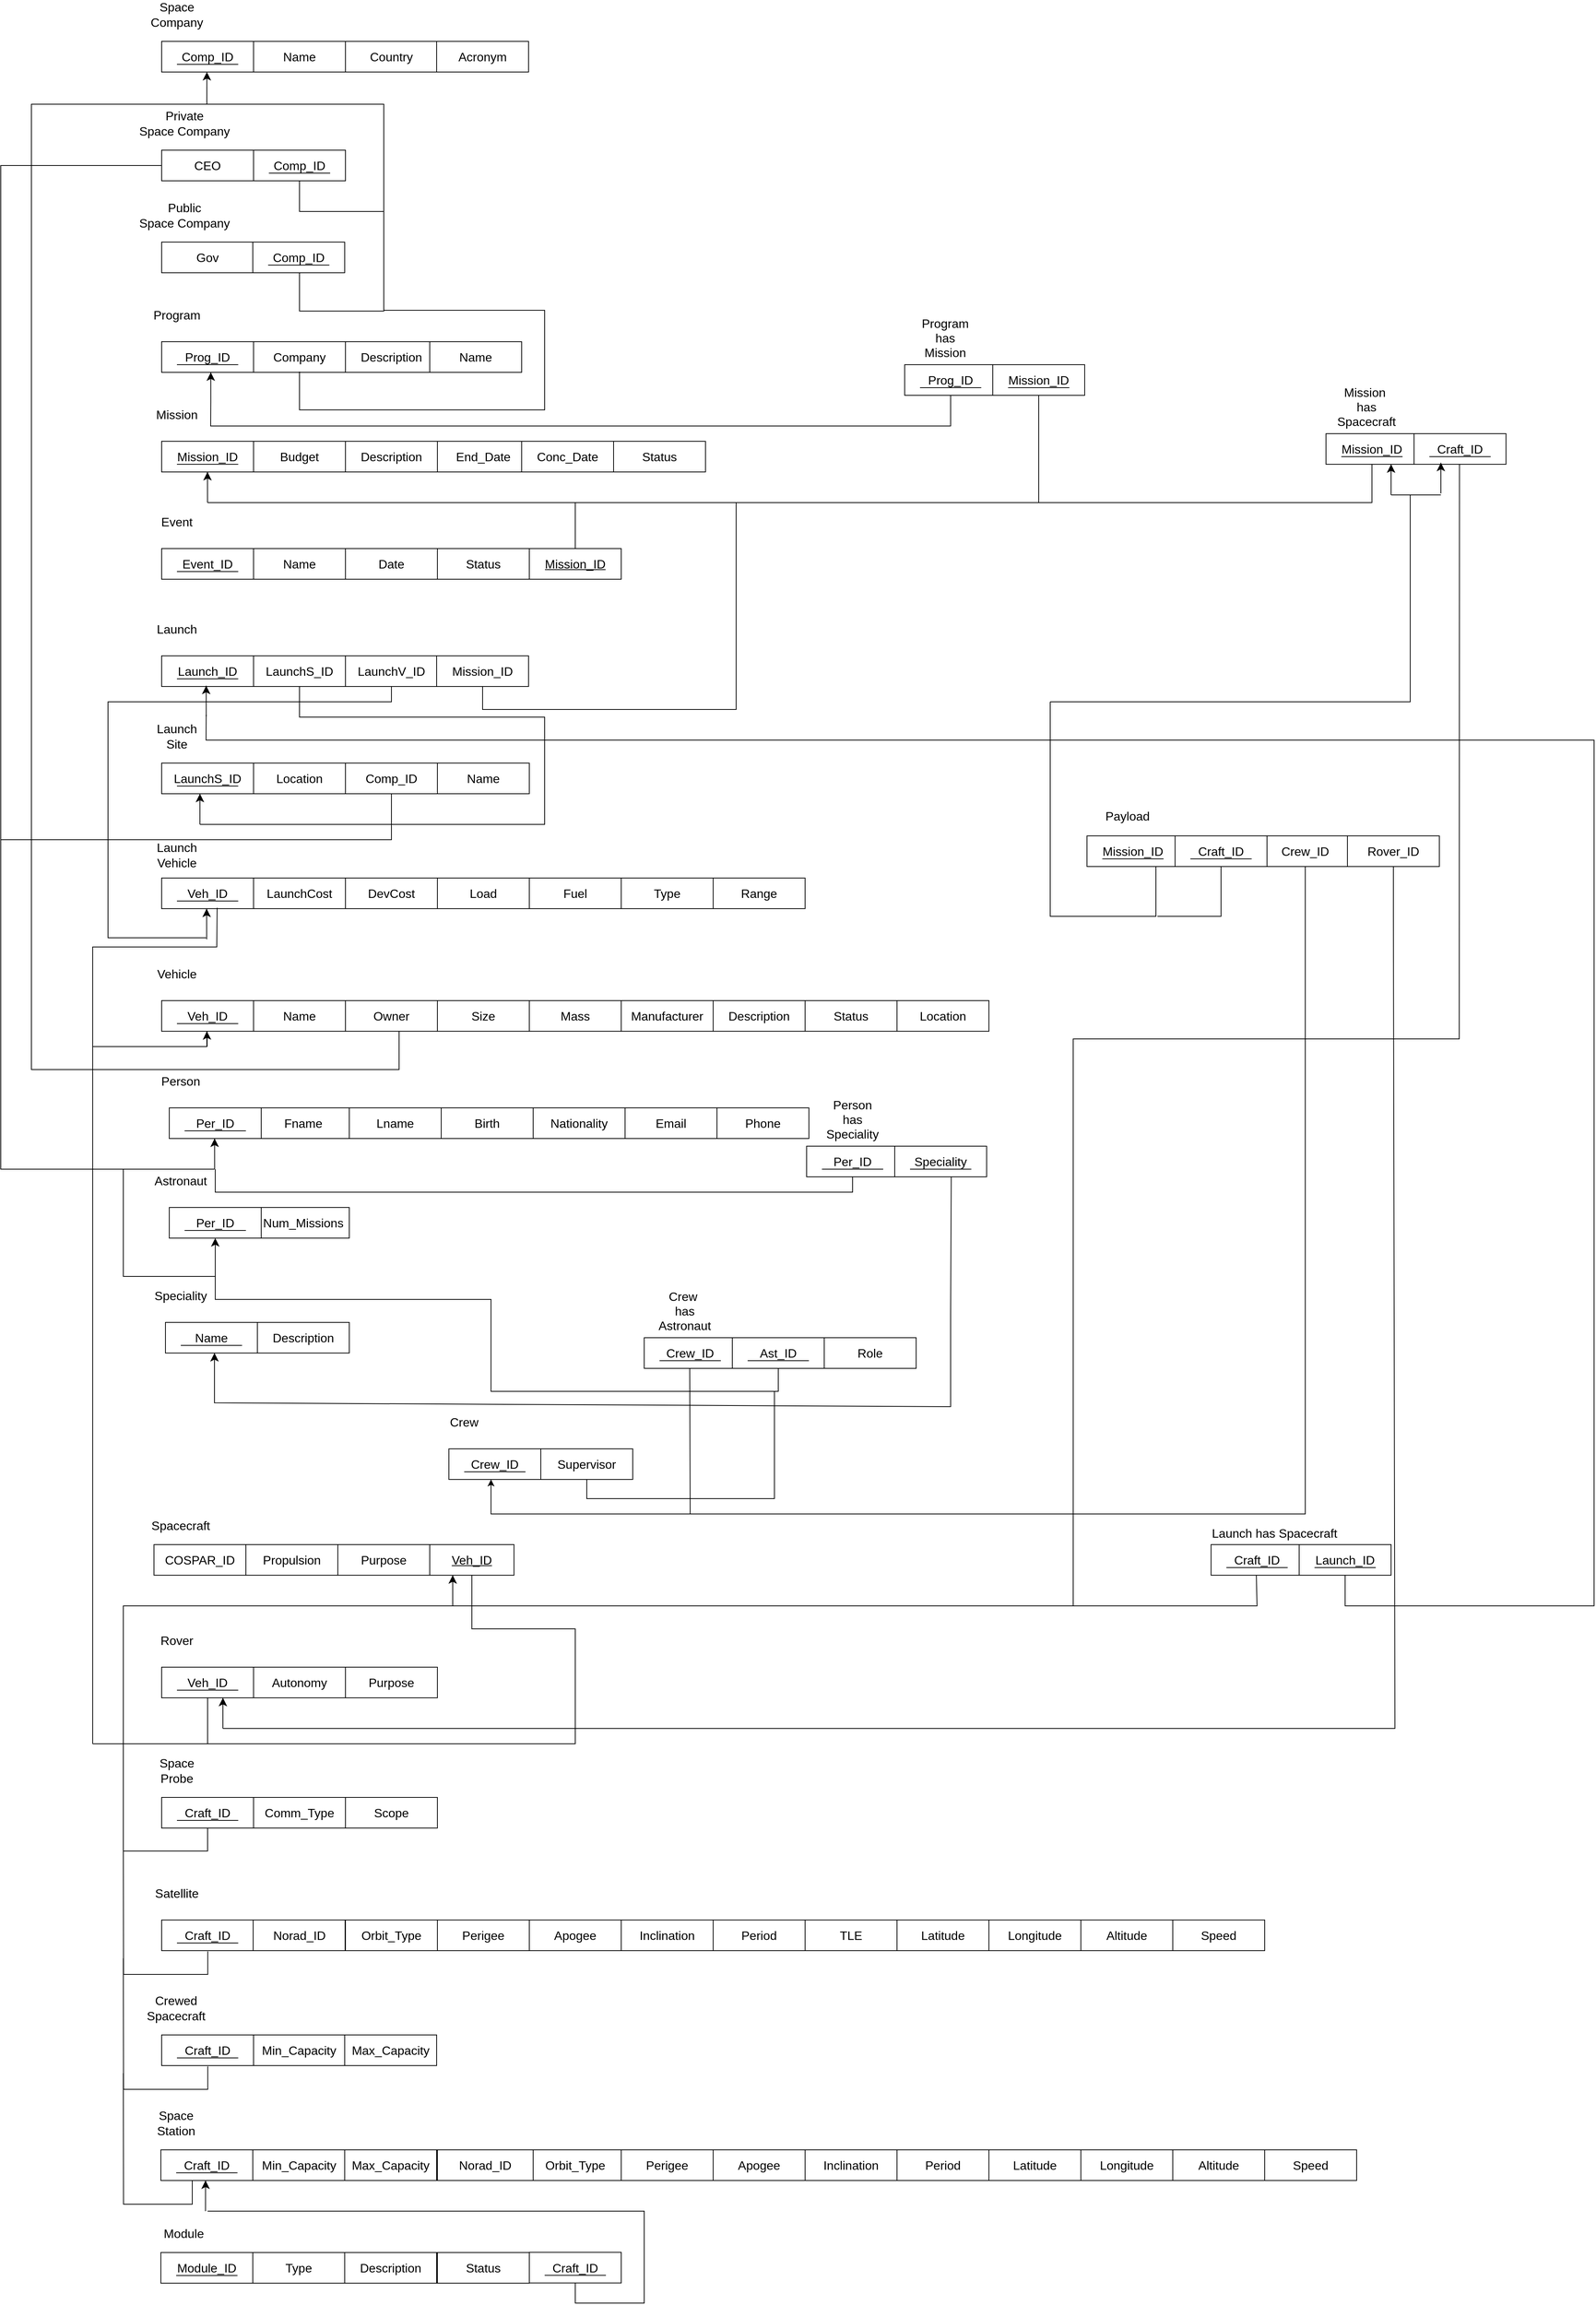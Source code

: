 <mxfile version="21.3.2" type="device">
  <diagram id="R2lEEEUBdFMjLlhIrx00" name="Page-1">
    <mxGraphModel dx="2693" dy="690" grid="1" gridSize="10" guides="1" tooltips="1" connect="1" arrows="1" fold="1" page="1" pageScale="1" pageWidth="850" pageHeight="1100" math="0" shadow="0" extFonts="Permanent Marker^https://fonts.googleapis.com/css?family=Permanent+Marker">
      <root>
        <mxCell id="0" />
        <mxCell id="1" parent="0" />
        <mxCell id="95G5zPkTqjAZcVEbiZXq-2" value="Space Company" style="text;html=1;strokeColor=none;fillColor=none;align=center;verticalAlign=middle;whiteSpace=wrap;rounded=0;fontSize=16;" parent="1" vertex="1">
          <mxGeometry x="-320" y="128" width="60" height="30" as="geometry" />
        </mxCell>
        <mxCell id="95G5zPkTqjAZcVEbiZXq-3" value="Country" style="rounded=0;whiteSpace=wrap;html=1;fontSize=16;" parent="1" vertex="1">
          <mxGeometry x="-70" y="178" width="120" height="40" as="geometry" />
        </mxCell>
        <mxCell id="95G5zPkTqjAZcVEbiZXq-4" value="Name" style="rounded=0;whiteSpace=wrap;html=1;fontSize=16;" parent="1" vertex="1">
          <mxGeometry x="-190" y="178" width="120" height="40" as="geometry" />
        </mxCell>
        <mxCell id="95G5zPkTqjAZcVEbiZXq-5" value="CEO" style="rounded=0;whiteSpace=wrap;html=1;fontSize=16;" parent="1" vertex="1">
          <mxGeometry x="-310" y="320" width="120" height="40" as="geometry" />
        </mxCell>
        <mxCell id="95G5zPkTqjAZcVEbiZXq-6" value="Private&lt;br&gt;Space Company" style="text;html=1;strokeColor=none;fillColor=none;align=center;verticalAlign=middle;whiteSpace=wrap;rounded=0;fontSize=16;" parent="1" vertex="1">
          <mxGeometry x="-360" y="270" width="160" height="30" as="geometry" />
        </mxCell>
        <mxCell id="95G5zPkTqjAZcVEbiZXq-9" value="Gov" style="rounded=0;whiteSpace=wrap;html=1;fontSize=16;" parent="1" vertex="1">
          <mxGeometry x="-310" y="440" width="120" height="40" as="geometry" />
        </mxCell>
        <mxCell id="95G5zPkTqjAZcVEbiZXq-10" value="Public &lt;br&gt;Space Company" style="text;html=1;strokeColor=none;fillColor=none;align=center;verticalAlign=middle;whiteSpace=wrap;rounded=0;fontSize=16;" parent="1" vertex="1">
          <mxGeometry x="-350" y="390" width="140" height="30" as="geometry" />
        </mxCell>
        <mxCell id="95G5zPkTqjAZcVEbiZXq-16" value="Program" style="text;html=1;strokeColor=none;fillColor=none;align=center;verticalAlign=middle;whiteSpace=wrap;rounded=0;fontSize=16;" parent="1" vertex="1">
          <mxGeometry x="-320" y="520" width="60" height="30" as="geometry" />
        </mxCell>
        <mxCell id="95G5zPkTqjAZcVEbiZXq-17" value="Description" style="rounded=0;whiteSpace=wrap;html=1;fontSize=16;" parent="1" vertex="1">
          <mxGeometry x="-70" y="570" width="120" height="40" as="geometry" />
        </mxCell>
        <mxCell id="95G5zPkTqjAZcVEbiZXq-18" value="Company" style="rounded=0;whiteSpace=wrap;html=1;fontSize=16;" parent="1" vertex="1">
          <mxGeometry x="-190" y="570" width="120" height="40" as="geometry" />
        </mxCell>
        <mxCell id="95G5zPkTqjAZcVEbiZXq-23" value="Mission" style="text;html=1;strokeColor=none;fillColor=none;align=center;verticalAlign=middle;whiteSpace=wrap;rounded=0;fontSize=16;" parent="1" vertex="1">
          <mxGeometry x="-320" y="650" width="60" height="30" as="geometry" />
        </mxCell>
        <mxCell id="95G5zPkTqjAZcVEbiZXq-24" value="Description" style="rounded=0;whiteSpace=wrap;html=1;fontSize=16;" parent="1" vertex="1">
          <mxGeometry x="-70" y="700" width="120" height="40" as="geometry" />
        </mxCell>
        <mxCell id="95G5zPkTqjAZcVEbiZXq-25" value="Budget" style="rounded=0;whiteSpace=wrap;html=1;fontSize=16;" parent="1" vertex="1">
          <mxGeometry x="-190" y="700" width="120" height="40" as="geometry" />
        </mxCell>
        <mxCell id="95G5zPkTqjAZcVEbiZXq-26" value="End_Date" style="rounded=0;whiteSpace=wrap;html=1;fontSize=16;" parent="1" vertex="1">
          <mxGeometry x="50" y="700" width="120" height="40" as="geometry" />
        </mxCell>
        <mxCell id="95G5zPkTqjAZcVEbiZXq-27" value="Conc_Date" style="rounded=0;whiteSpace=wrap;html=1;fontSize=16;" parent="1" vertex="1">
          <mxGeometry x="160" y="700" width="120" height="40" as="geometry" />
        </mxCell>
        <mxCell id="95G5zPkTqjAZcVEbiZXq-28" value="Status" style="rounded=0;whiteSpace=wrap;html=1;fontSize=16;" parent="1" vertex="1">
          <mxGeometry x="280" y="700" width="120" height="40" as="geometry" />
        </mxCell>
        <mxCell id="95G5zPkTqjAZcVEbiZXq-32" value="Event" style="text;html=1;strokeColor=none;fillColor=none;align=center;verticalAlign=middle;whiteSpace=wrap;rounded=0;fontSize=16;" parent="1" vertex="1">
          <mxGeometry x="-320" y="790" width="60" height="30" as="geometry" />
        </mxCell>
        <mxCell id="95G5zPkTqjAZcVEbiZXq-33" value="Date" style="rounded=0;whiteSpace=wrap;html=1;fontSize=16;" parent="1" vertex="1">
          <mxGeometry x="-70" y="840" width="120" height="40" as="geometry" />
        </mxCell>
        <mxCell id="95G5zPkTqjAZcVEbiZXq-34" value="Name" style="rounded=0;whiteSpace=wrap;html=1;fontSize=16;" parent="1" vertex="1">
          <mxGeometry x="-190" y="840" width="120" height="40" as="geometry" />
        </mxCell>
        <mxCell id="95G5zPkTqjAZcVEbiZXq-36" value="Status" style="rounded=0;whiteSpace=wrap;html=1;fontSize=16;" parent="1" vertex="1">
          <mxGeometry x="50" y="840" width="120" height="40" as="geometry" />
        </mxCell>
        <mxCell id="95G5zPkTqjAZcVEbiZXq-39" value="Launch" style="text;html=1;strokeColor=none;fillColor=none;align=center;verticalAlign=middle;whiteSpace=wrap;rounded=0;fontSize=16;" parent="1" vertex="1">
          <mxGeometry x="-320" y="930" width="60" height="30" as="geometry" />
        </mxCell>
        <mxCell id="95G5zPkTqjAZcVEbiZXq-40" value="LaunchV_ID" style="rounded=0;whiteSpace=wrap;html=1;fontSize=16;" parent="1" vertex="1">
          <mxGeometry x="-70" y="980" width="120" height="40" as="geometry" />
        </mxCell>
        <mxCell id="95G5zPkTqjAZcVEbiZXq-41" value="LaunchS_ID" style="rounded=0;whiteSpace=wrap;html=1;fontSize=16;" parent="1" vertex="1">
          <mxGeometry x="-190" y="980" width="120" height="40" as="geometry" />
        </mxCell>
        <mxCell id="95G5zPkTqjAZcVEbiZXq-45" value="Launch Site" style="text;html=1;strokeColor=none;fillColor=none;align=center;verticalAlign=middle;whiteSpace=wrap;rounded=0;fontSize=16;" parent="1" vertex="1">
          <mxGeometry x="-320" y="1070" width="60" height="30" as="geometry" />
        </mxCell>
        <mxCell id="95G5zPkTqjAZcVEbiZXq-46" value="Comp_ID" style="rounded=0;whiteSpace=wrap;html=1;fontSize=16;" parent="1" vertex="1">
          <mxGeometry x="-70" y="1120" width="120" height="40" as="geometry" />
        </mxCell>
        <mxCell id="95G5zPkTqjAZcVEbiZXq-47" value="Location" style="rounded=0;whiteSpace=wrap;html=1;fontSize=16;" parent="1" vertex="1">
          <mxGeometry x="-190" y="1120" width="120" height="40" as="geometry" />
        </mxCell>
        <mxCell id="95G5zPkTqjAZcVEbiZXq-54" value="Launch Vehicle" style="text;html=1;strokeColor=none;fillColor=none;align=center;verticalAlign=middle;whiteSpace=wrap;rounded=0;fontSize=16;" parent="1" vertex="1">
          <mxGeometry x="-320" y="1225" width="60" height="30" as="geometry" />
        </mxCell>
        <mxCell id="95G5zPkTqjAZcVEbiZXq-55" value="DevCost" style="rounded=0;whiteSpace=wrap;html=1;fontSize=16;" parent="1" vertex="1">
          <mxGeometry x="-70" y="1270" width="120" height="40" as="geometry" />
        </mxCell>
        <mxCell id="95G5zPkTqjAZcVEbiZXq-56" value="LaunchCost" style="rounded=0;whiteSpace=wrap;html=1;fontSize=16;" parent="1" vertex="1">
          <mxGeometry x="-190" y="1270" width="120" height="40" as="geometry" />
        </mxCell>
        <mxCell id="95G5zPkTqjAZcVEbiZXq-57" value="Load" style="rounded=0;whiteSpace=wrap;html=1;fontSize=16;" parent="1" vertex="1">
          <mxGeometry x="50" y="1270" width="120" height="40" as="geometry" />
        </mxCell>
        <mxCell id="95G5zPkTqjAZcVEbiZXq-58" value="Fuel" style="rounded=0;whiteSpace=wrap;html=1;fontSize=16;" parent="1" vertex="1">
          <mxGeometry x="170" y="1270" width="120" height="40" as="geometry" />
        </mxCell>
        <mxCell id="95G5zPkTqjAZcVEbiZXq-59" value="Type" style="rounded=0;whiteSpace=wrap;html=1;fontSize=16;" parent="1" vertex="1">
          <mxGeometry x="290" y="1270" width="120" height="40" as="geometry" />
        </mxCell>
        <mxCell id="95G5zPkTqjAZcVEbiZXq-60" value="Range" style="rounded=0;whiteSpace=wrap;html=1;fontSize=16;" parent="1" vertex="1">
          <mxGeometry x="410" y="1270" width="120" height="40" as="geometry" />
        </mxCell>
        <mxCell id="95G5zPkTqjAZcVEbiZXq-62" value="Vehicle" style="text;html=1;strokeColor=none;fillColor=none;align=center;verticalAlign=middle;whiteSpace=wrap;rounded=0;fontSize=16;" parent="1" vertex="1">
          <mxGeometry x="-320" y="1380" width="60" height="30" as="geometry" />
        </mxCell>
        <mxCell id="95G5zPkTqjAZcVEbiZXq-63" value="Owner" style="rounded=0;whiteSpace=wrap;html=1;fontSize=16;" parent="1" vertex="1">
          <mxGeometry x="-70" y="1430" width="120" height="40" as="geometry" />
        </mxCell>
        <mxCell id="95G5zPkTqjAZcVEbiZXq-64" value="Name" style="rounded=0;whiteSpace=wrap;html=1;fontSize=16;" parent="1" vertex="1">
          <mxGeometry x="-190" y="1430" width="120" height="40" as="geometry" />
        </mxCell>
        <mxCell id="95G5zPkTqjAZcVEbiZXq-65" value="Size" style="rounded=0;whiteSpace=wrap;html=1;fontSize=16;" parent="1" vertex="1">
          <mxGeometry x="50" y="1430" width="120" height="40" as="geometry" />
        </mxCell>
        <mxCell id="95G5zPkTqjAZcVEbiZXq-66" value="Mass" style="rounded=0;whiteSpace=wrap;html=1;fontSize=16;" parent="1" vertex="1">
          <mxGeometry x="170" y="1430" width="120" height="40" as="geometry" />
        </mxCell>
        <mxCell id="95G5zPkTqjAZcVEbiZXq-67" value="Manufacturer" style="rounded=0;whiteSpace=wrap;html=1;fontSize=16;" parent="1" vertex="1">
          <mxGeometry x="290" y="1430" width="120" height="40" as="geometry" />
        </mxCell>
        <mxCell id="95G5zPkTqjAZcVEbiZXq-73" value="Person" style="text;html=1;strokeColor=none;fillColor=none;align=center;verticalAlign=middle;whiteSpace=wrap;rounded=0;fontSize=16;" parent="1" vertex="1">
          <mxGeometry x="-315" y="1520" width="60" height="30" as="geometry" />
        </mxCell>
        <mxCell id="95G5zPkTqjAZcVEbiZXq-74" value="Lname" style="rounded=0;whiteSpace=wrap;html=1;fontSize=16;" parent="1" vertex="1">
          <mxGeometry x="-65" y="1570" width="120" height="40" as="geometry" />
        </mxCell>
        <mxCell id="95G5zPkTqjAZcVEbiZXq-75" value="Fname" style="rounded=0;whiteSpace=wrap;html=1;fontSize=16;" parent="1" vertex="1">
          <mxGeometry x="-185" y="1570" width="120" height="40" as="geometry" />
        </mxCell>
        <mxCell id="95G5zPkTqjAZcVEbiZXq-76" value="Birth" style="rounded=0;whiteSpace=wrap;html=1;fontSize=16;" parent="1" vertex="1">
          <mxGeometry x="55" y="1570" width="120" height="40" as="geometry" />
        </mxCell>
        <mxCell id="95G5zPkTqjAZcVEbiZXq-77" value="Nationality" style="rounded=0;whiteSpace=wrap;html=1;fontSize=16;" parent="1" vertex="1">
          <mxGeometry x="175" y="1570" width="120" height="40" as="geometry" />
        </mxCell>
        <mxCell id="95G5zPkTqjAZcVEbiZXq-81" value="Astronaut" style="text;html=1;strokeColor=none;fillColor=none;align=center;verticalAlign=middle;whiteSpace=wrap;rounded=0;fontSize=16;" parent="1" vertex="1">
          <mxGeometry x="-315" y="1650" width="60" height="30" as="geometry" />
        </mxCell>
        <mxCell id="95G5zPkTqjAZcVEbiZXq-83" value="Num_Missions" style="rounded=0;whiteSpace=wrap;html=1;fontSize=16;" parent="1" vertex="1">
          <mxGeometry x="-185" y="1700" width="120" height="40" as="geometry" />
        </mxCell>
        <mxCell id="95G5zPkTqjAZcVEbiZXq-91" value="Speciality" style="text;html=1;strokeColor=none;fillColor=none;align=center;verticalAlign=middle;whiteSpace=wrap;rounded=0;fontSize=16;" parent="1" vertex="1">
          <mxGeometry x="-315" y="1800" width="60" height="30" as="geometry" />
        </mxCell>
        <mxCell id="95G5zPkTqjAZcVEbiZXq-92" value="Description" style="rounded=0;whiteSpace=wrap;html=1;fontSize=16;" parent="1" vertex="1">
          <mxGeometry x="-185" y="1850" width="120" height="40" as="geometry" />
        </mxCell>
        <mxCell id="95G5zPkTqjAZcVEbiZXq-105" value="Propulsion" style="rounded=0;whiteSpace=wrap;html=1;fontSize=16;" parent="1" vertex="1">
          <mxGeometry x="-200" y="2140" width="120" height="40" as="geometry" />
        </mxCell>
        <mxCell id="95G5zPkTqjAZcVEbiZXq-106" value="Spacecraft" style="text;html=1;strokeColor=none;fillColor=none;align=center;verticalAlign=middle;whiteSpace=wrap;rounded=0;fontSize=16;" parent="1" vertex="1">
          <mxGeometry x="-315" y="2100" width="60" height="30" as="geometry" />
        </mxCell>
        <mxCell id="95G5zPkTqjAZcVEbiZXq-107" value="Purpose" style="rounded=0;whiteSpace=wrap;html=1;fontSize=16;" parent="1" vertex="1">
          <mxGeometry x="-80" y="2140" width="120" height="40" as="geometry" />
        </mxCell>
        <mxCell id="95G5zPkTqjAZcVEbiZXq-109" value="Description" style="rounded=0;whiteSpace=wrap;html=1;fontSize=16;" parent="1" vertex="1">
          <mxGeometry x="410" y="1430" width="120" height="40" as="geometry" />
        </mxCell>
        <mxCell id="95G5zPkTqjAZcVEbiZXq-114" value="Module" style="text;html=1;strokeColor=none;fillColor=none;align=center;verticalAlign=middle;whiteSpace=wrap;rounded=0;fontSize=16;" parent="1" vertex="1">
          <mxGeometry x="-311" y="3024" width="60" height="30" as="geometry" />
        </mxCell>
        <mxCell id="95G5zPkTqjAZcVEbiZXq-115" value="Type" style="rounded=0;whiteSpace=wrap;html=1;fontSize=16;" parent="1" vertex="1">
          <mxGeometry x="-191" y="3064" width="120" height="40" as="geometry" />
        </mxCell>
        <mxCell id="95G5zPkTqjAZcVEbiZXq-116" value="Description" style="rounded=0;whiteSpace=wrap;html=1;fontSize=16;" parent="1" vertex="1">
          <mxGeometry x="-71" y="3064" width="120" height="40" as="geometry" />
        </mxCell>
        <mxCell id="95G5zPkTqjAZcVEbiZXq-120" value="Rover" style="text;html=1;strokeColor=none;fillColor=none;align=center;verticalAlign=middle;whiteSpace=wrap;rounded=0;fontSize=16;" parent="1" vertex="1">
          <mxGeometry x="-320" y="2250" width="60" height="30" as="geometry" />
        </mxCell>
        <mxCell id="95G5zPkTqjAZcVEbiZXq-122" value="Autonomy" style="rounded=0;whiteSpace=wrap;html=1;fontSize=16;" parent="1" vertex="1">
          <mxGeometry x="-190" y="2300" width="120" height="40" as="geometry" />
        </mxCell>
        <mxCell id="95G5zPkTqjAZcVEbiZXq-125" value="Space Probe" style="text;html=1;strokeColor=none;fillColor=none;align=center;verticalAlign=middle;whiteSpace=wrap;rounded=0;fontSize=16;" parent="1" vertex="1">
          <mxGeometry x="-320" y="2420" width="60" height="30" as="geometry" />
        </mxCell>
        <mxCell id="95G5zPkTqjAZcVEbiZXq-128" value="Comm_Type" style="rounded=0;whiteSpace=wrap;html=1;fontSize=16;" parent="1" vertex="1">
          <mxGeometry x="-190" y="2470" width="120" height="40" as="geometry" />
        </mxCell>
        <mxCell id="95G5zPkTqjAZcVEbiZXq-134" value="Satellite" style="text;html=1;strokeColor=none;fillColor=none;align=center;verticalAlign=middle;whiteSpace=wrap;rounded=0;fontSize=16;" parent="1" vertex="1">
          <mxGeometry x="-320" y="2580" width="60" height="30" as="geometry" />
        </mxCell>
        <mxCell id="95G5zPkTqjAZcVEbiZXq-136" value="Orbit_Type" style="rounded=0;whiteSpace=wrap;html=1;fontSize=16;" parent="1" vertex="1">
          <mxGeometry x="-70" y="2630" width="120" height="40" as="geometry" />
        </mxCell>
        <mxCell id="95G5zPkTqjAZcVEbiZXq-137" value="Perigee" style="rounded=0;whiteSpace=wrap;html=1;fontSize=16;" parent="1" vertex="1">
          <mxGeometry x="50" y="2630" width="120" height="40" as="geometry" />
        </mxCell>
        <mxCell id="95G5zPkTqjAZcVEbiZXq-138" value="Apogee" style="rounded=0;whiteSpace=wrap;html=1;fontSize=16;" parent="1" vertex="1">
          <mxGeometry x="170" y="2630" width="120" height="40" as="geometry" />
        </mxCell>
        <mxCell id="95G5zPkTqjAZcVEbiZXq-140" value="Inclination" style="rounded=0;whiteSpace=wrap;html=1;fontSize=16;" parent="1" vertex="1">
          <mxGeometry x="290" y="2630" width="120" height="40" as="geometry" />
        </mxCell>
        <mxCell id="95G5zPkTqjAZcVEbiZXq-141" value="Period" style="rounded=0;whiteSpace=wrap;html=1;fontSize=16;" parent="1" vertex="1">
          <mxGeometry x="410" y="2630" width="120" height="40" as="geometry" />
        </mxCell>
        <mxCell id="95G5zPkTqjAZcVEbiZXq-142" value="TLE" style="rounded=0;whiteSpace=wrap;html=1;fontSize=16;" parent="1" vertex="1">
          <mxGeometry x="530" y="2630" width="120" height="40" as="geometry" />
        </mxCell>
        <mxCell id="95G5zPkTqjAZcVEbiZXq-143" value="Latitude" style="rounded=0;whiteSpace=wrap;html=1;fontSize=16;" parent="1" vertex="1">
          <mxGeometry x="650" y="2630" width="120" height="40" as="geometry" />
        </mxCell>
        <mxCell id="95G5zPkTqjAZcVEbiZXq-144" value="Longitude" style="rounded=0;whiteSpace=wrap;html=1;fontSize=16;" parent="1" vertex="1">
          <mxGeometry x="770" y="2630" width="120" height="40" as="geometry" />
        </mxCell>
        <mxCell id="95G5zPkTqjAZcVEbiZXq-145" value="Altitude" style="rounded=0;whiteSpace=wrap;html=1;fontSize=16;" parent="1" vertex="1">
          <mxGeometry x="890" y="2630" width="120" height="40" as="geometry" />
        </mxCell>
        <mxCell id="95G5zPkTqjAZcVEbiZXq-146" value="Speed" style="rounded=0;whiteSpace=wrap;html=1;fontSize=16;" parent="1" vertex="1">
          <mxGeometry x="1010" y="2630" width="120" height="40" as="geometry" />
        </mxCell>
        <mxCell id="95G5zPkTqjAZcVEbiZXq-148" value="Crewed Spacecraft" style="text;html=1;strokeColor=none;fillColor=none;align=center;verticalAlign=middle;whiteSpace=wrap;rounded=0;fontSize=16;" parent="1" vertex="1">
          <mxGeometry x="-321" y="2730" width="60" height="30" as="geometry" />
        </mxCell>
        <mxCell id="95G5zPkTqjAZcVEbiZXq-149" value="Min_Capacity" style="rounded=0;whiteSpace=wrap;html=1;fontSize=16;" parent="1" vertex="1">
          <mxGeometry x="-191" y="2780" width="121" height="40" as="geometry" />
        </mxCell>
        <mxCell id="95G5zPkTqjAZcVEbiZXq-150" value="Max_Capacity" style="rounded=0;whiteSpace=wrap;html=1;fontSize=16;" parent="1" vertex="1">
          <mxGeometry x="-71" y="2780" width="120" height="40" as="geometry" />
        </mxCell>
        <mxCell id="95G5zPkTqjAZcVEbiZXq-153" value="Space Station&lt;br&gt;" style="text;html=1;strokeColor=none;fillColor=none;align=center;verticalAlign=middle;whiteSpace=wrap;rounded=0;fontSize=16;" parent="1" vertex="1">
          <mxGeometry x="-321" y="2880" width="60" height="30" as="geometry" />
        </mxCell>
        <mxCell id="95G5zPkTqjAZcVEbiZXq-164" value="" style="group" parent="1" vertex="1" connectable="0">
          <mxGeometry x="-311" y="3064" width="120" height="40" as="geometry" />
        </mxCell>
        <mxCell id="95G5zPkTqjAZcVEbiZXq-113" value="Module_ID" style="rounded=0;whiteSpace=wrap;html=1;fontSize=16;" parent="95G5zPkTqjAZcVEbiZXq-164" vertex="1">
          <mxGeometry width="120" height="40" as="geometry" />
        </mxCell>
        <mxCell id="95G5zPkTqjAZcVEbiZXq-163" value="" style="endArrow=none;html=1;rounded=0;fontSize=12;startSize=8;endSize=8;curved=1;" parent="95G5zPkTqjAZcVEbiZXq-164" edge="1">
          <mxGeometry width="50" height="50" relative="1" as="geometry">
            <mxPoint x="20" y="30" as="sourcePoint" />
            <mxPoint x="100" y="30" as="targetPoint" />
          </mxGeometry>
        </mxCell>
        <mxCell id="95G5zPkTqjAZcVEbiZXq-165" value="" style="group" parent="1" vertex="1" connectable="0">
          <mxGeometry x="170" y="3063.75" width="120" height="40" as="geometry" />
        </mxCell>
        <mxCell id="95G5zPkTqjAZcVEbiZXq-166" value="Craft_ID" style="rounded=0;whiteSpace=wrap;html=1;fontSize=16;" parent="95G5zPkTqjAZcVEbiZXq-165" vertex="1">
          <mxGeometry width="120" height="40" as="geometry" />
        </mxCell>
        <mxCell id="95G5zPkTqjAZcVEbiZXq-167" value="" style="endArrow=none;html=1;rounded=0;fontSize=12;startSize=8;endSize=8;curved=1;" parent="95G5zPkTqjAZcVEbiZXq-165" edge="1">
          <mxGeometry width="50" height="50" relative="1" as="geometry">
            <mxPoint x="20" y="30" as="sourcePoint" />
            <mxPoint x="100" y="30" as="targetPoint" />
          </mxGeometry>
        </mxCell>
        <mxCell id="95G5zPkTqjAZcVEbiZXq-172" value="" style="group" parent="1" vertex="1" connectable="0">
          <mxGeometry x="-311" y="2930" width="120" height="40" as="geometry" />
        </mxCell>
        <mxCell id="95G5zPkTqjAZcVEbiZXq-173" value="Craft_ID" style="rounded=0;whiteSpace=wrap;html=1;fontSize=16;" parent="95G5zPkTqjAZcVEbiZXq-172" vertex="1">
          <mxGeometry width="120" height="40" as="geometry" />
        </mxCell>
        <mxCell id="95G5zPkTqjAZcVEbiZXq-174" value="" style="endArrow=none;html=1;rounded=0;fontSize=12;startSize=8;endSize=8;curved=1;" parent="95G5zPkTqjAZcVEbiZXq-172" edge="1">
          <mxGeometry width="50" height="50" relative="1" as="geometry">
            <mxPoint x="20" y="30" as="sourcePoint" />
            <mxPoint x="100" y="30" as="targetPoint" />
          </mxGeometry>
        </mxCell>
        <mxCell id="95G5zPkTqjAZcVEbiZXq-175" style="edgeStyle=none;curved=1;rounded=0;orthogonalLoop=1;jettySize=auto;html=1;exitX=0.75;exitY=0;exitDx=0;exitDy=0;fontSize=12;startSize=8;endSize=8;" parent="1" edge="1">
          <mxGeometry relative="1" as="geometry">
            <mxPoint x="-221.0" y="2780" as="sourcePoint" />
            <mxPoint x="-221.0" y="2780" as="targetPoint" />
          </mxGeometry>
        </mxCell>
        <mxCell id="95G5zPkTqjAZcVEbiZXq-176" value="" style="group" parent="1" vertex="1" connectable="0">
          <mxGeometry x="-310" y="2780" width="120" height="40" as="geometry" />
        </mxCell>
        <mxCell id="95G5zPkTqjAZcVEbiZXq-177" value="Craft_ID" style="rounded=0;whiteSpace=wrap;html=1;fontSize=16;" parent="95G5zPkTqjAZcVEbiZXq-176" vertex="1">
          <mxGeometry width="120" height="40" as="geometry" />
        </mxCell>
        <mxCell id="95G5zPkTqjAZcVEbiZXq-178" value="" style="endArrow=none;html=1;rounded=0;fontSize=12;startSize=8;endSize=8;curved=1;" parent="95G5zPkTqjAZcVEbiZXq-176" edge="1">
          <mxGeometry width="50" height="50" relative="1" as="geometry">
            <mxPoint x="20" y="30" as="sourcePoint" />
            <mxPoint x="100" y="30" as="targetPoint" />
          </mxGeometry>
        </mxCell>
        <mxCell id="95G5zPkTqjAZcVEbiZXq-179" value="" style="group" parent="1" vertex="1" connectable="0">
          <mxGeometry x="-310" y="2630" width="120" height="40" as="geometry" />
        </mxCell>
        <mxCell id="95G5zPkTqjAZcVEbiZXq-180" value="Craft_ID" style="rounded=0;whiteSpace=wrap;html=1;fontSize=16;" parent="95G5zPkTqjAZcVEbiZXq-179" vertex="1">
          <mxGeometry width="120" height="40" as="geometry" />
        </mxCell>
        <mxCell id="95G5zPkTqjAZcVEbiZXq-181" value="" style="endArrow=none;html=1;rounded=0;fontSize=12;startSize=8;endSize=8;curved=1;" parent="95G5zPkTqjAZcVEbiZXq-179" edge="1">
          <mxGeometry width="50" height="50" relative="1" as="geometry">
            <mxPoint x="20" y="30" as="sourcePoint" />
            <mxPoint x="100" y="30" as="targetPoint" />
          </mxGeometry>
        </mxCell>
        <mxCell id="95G5zPkTqjAZcVEbiZXq-185" value="" style="group" parent="1" vertex="1" connectable="0">
          <mxGeometry x="-310" y="2470" width="120" height="40" as="geometry" />
        </mxCell>
        <mxCell id="95G5zPkTqjAZcVEbiZXq-186" value="Craft_ID" style="rounded=0;whiteSpace=wrap;html=1;fontSize=16;" parent="95G5zPkTqjAZcVEbiZXq-185" vertex="1">
          <mxGeometry width="120" height="40" as="geometry" />
        </mxCell>
        <mxCell id="95G5zPkTqjAZcVEbiZXq-187" value="" style="endArrow=none;html=1;rounded=0;fontSize=12;startSize=8;endSize=8;curved=1;" parent="95G5zPkTqjAZcVEbiZXq-185" edge="1">
          <mxGeometry width="50" height="50" relative="1" as="geometry">
            <mxPoint x="20" y="30" as="sourcePoint" />
            <mxPoint x="100" y="30" as="targetPoint" />
          </mxGeometry>
        </mxCell>
        <mxCell id="95G5zPkTqjAZcVEbiZXq-188" value="" style="group" parent="1" vertex="1" connectable="0">
          <mxGeometry x="-310" y="2300" width="120" height="40" as="geometry" />
        </mxCell>
        <mxCell id="95G5zPkTqjAZcVEbiZXq-189" value="Veh_ID" style="rounded=0;whiteSpace=wrap;html=1;fontSize=16;" parent="95G5zPkTqjAZcVEbiZXq-188" vertex="1">
          <mxGeometry width="120" height="40" as="geometry" />
        </mxCell>
        <mxCell id="95G5zPkTqjAZcVEbiZXq-190" value="" style="endArrow=none;html=1;rounded=0;fontSize=12;startSize=8;endSize=8;curved=1;" parent="95G5zPkTqjAZcVEbiZXq-188" edge="1">
          <mxGeometry width="50" height="50" relative="1" as="geometry">
            <mxPoint x="20" y="30" as="sourcePoint" />
            <mxPoint x="100" y="30" as="targetPoint" />
          </mxGeometry>
        </mxCell>
        <mxCell id="95G5zPkTqjAZcVEbiZXq-191" value="" style="group" parent="1" vertex="1" connectable="0">
          <mxGeometry x="-320" y="2140" width="120" height="40" as="geometry" />
        </mxCell>
        <mxCell id="95G5zPkTqjAZcVEbiZXq-192" value="COSPAR_ID" style="rounded=0;whiteSpace=wrap;html=1;fontSize=16;" parent="95G5zPkTqjAZcVEbiZXq-191" vertex="1">
          <mxGeometry width="120" height="40" as="geometry" />
        </mxCell>
        <mxCell id="95G5zPkTqjAZcVEbiZXq-197" value="" style="group" parent="1" vertex="1" connectable="0">
          <mxGeometry x="-305" y="1850" width="120" height="40" as="geometry" />
        </mxCell>
        <mxCell id="95G5zPkTqjAZcVEbiZXq-198" value="Name" style="rounded=0;whiteSpace=wrap;html=1;fontSize=16;" parent="95G5zPkTqjAZcVEbiZXq-197" vertex="1">
          <mxGeometry width="120" height="40" as="geometry" />
        </mxCell>
        <mxCell id="95G5zPkTqjAZcVEbiZXq-199" value="" style="endArrow=none;html=1;rounded=0;fontSize=12;startSize=8;endSize=8;curved=1;" parent="95G5zPkTqjAZcVEbiZXq-197" edge="1">
          <mxGeometry width="50" height="50" relative="1" as="geometry">
            <mxPoint x="20" y="30" as="sourcePoint" />
            <mxPoint x="100" y="30" as="targetPoint" />
          </mxGeometry>
        </mxCell>
        <mxCell id="95G5zPkTqjAZcVEbiZXq-200" value="" style="group" parent="1" vertex="1" connectable="0">
          <mxGeometry x="-300" y="1700" width="120" height="40" as="geometry" />
        </mxCell>
        <mxCell id="95G5zPkTqjAZcVEbiZXq-201" value="Per_ID" style="rounded=0;whiteSpace=wrap;html=1;fontSize=16;" parent="95G5zPkTqjAZcVEbiZXq-200" vertex="1">
          <mxGeometry width="120" height="40" as="geometry" />
        </mxCell>
        <mxCell id="95G5zPkTqjAZcVEbiZXq-202" value="" style="endArrow=none;html=1;rounded=0;fontSize=12;startSize=8;endSize=8;curved=1;" parent="95G5zPkTqjAZcVEbiZXq-200" edge="1">
          <mxGeometry width="50" height="50" relative="1" as="geometry">
            <mxPoint x="20" y="30" as="sourcePoint" />
            <mxPoint x="100" y="30" as="targetPoint" />
          </mxGeometry>
        </mxCell>
        <mxCell id="95G5zPkTqjAZcVEbiZXq-203" value="" style="group" parent="1" vertex="1" connectable="0">
          <mxGeometry x="-300" y="1570" width="120" height="40" as="geometry" />
        </mxCell>
        <mxCell id="95G5zPkTqjAZcVEbiZXq-204" value="Per_ID" style="rounded=0;whiteSpace=wrap;html=1;fontSize=16;" parent="95G5zPkTqjAZcVEbiZXq-203" vertex="1">
          <mxGeometry width="120" height="40" as="geometry" />
        </mxCell>
        <mxCell id="95G5zPkTqjAZcVEbiZXq-205" value="" style="endArrow=none;html=1;rounded=0;fontSize=12;startSize=8;endSize=8;curved=1;" parent="95G5zPkTqjAZcVEbiZXq-203" edge="1">
          <mxGeometry width="50" height="50" relative="1" as="geometry">
            <mxPoint x="20" y="30" as="sourcePoint" />
            <mxPoint x="100" y="30" as="targetPoint" />
          </mxGeometry>
        </mxCell>
        <mxCell id="95G5zPkTqjAZcVEbiZXq-209" value="" style="group" parent="1" vertex="1" connectable="0">
          <mxGeometry x="-310" y="1270" width="120" height="40" as="geometry" />
        </mxCell>
        <mxCell id="95G5zPkTqjAZcVEbiZXq-210" value="Veh_ID" style="rounded=0;whiteSpace=wrap;html=1;fontSize=16;" parent="95G5zPkTqjAZcVEbiZXq-209" vertex="1">
          <mxGeometry width="120" height="40" as="geometry" />
        </mxCell>
        <mxCell id="95G5zPkTqjAZcVEbiZXq-211" value="" style="endArrow=none;html=1;rounded=0;fontSize=12;startSize=8;endSize=8;curved=1;" parent="95G5zPkTqjAZcVEbiZXq-209" edge="1">
          <mxGeometry width="50" height="50" relative="1" as="geometry">
            <mxPoint x="20" y="30" as="sourcePoint" />
            <mxPoint x="100" y="30" as="targetPoint" />
          </mxGeometry>
        </mxCell>
        <mxCell id="95G5zPkTqjAZcVEbiZXq-212" value="" style="group" parent="1" vertex="1" connectable="0">
          <mxGeometry x="-310" y="1120" width="120" height="40" as="geometry" />
        </mxCell>
        <mxCell id="95G5zPkTqjAZcVEbiZXq-213" value="LaunchS_ID" style="rounded=0;whiteSpace=wrap;html=1;fontSize=16;" parent="95G5zPkTqjAZcVEbiZXq-212" vertex="1">
          <mxGeometry width="120" height="40" as="geometry" />
        </mxCell>
        <mxCell id="95G5zPkTqjAZcVEbiZXq-214" value="" style="endArrow=none;html=1;rounded=0;fontSize=12;startSize=8;endSize=8;curved=1;" parent="95G5zPkTqjAZcVEbiZXq-212" edge="1">
          <mxGeometry width="50" height="50" relative="1" as="geometry">
            <mxPoint x="20" y="30" as="sourcePoint" />
            <mxPoint x="100" y="30" as="targetPoint" />
          </mxGeometry>
        </mxCell>
        <mxCell id="95G5zPkTqjAZcVEbiZXq-215" value="" style="group" parent="1" vertex="1" connectable="0">
          <mxGeometry x="-310" y="980" width="120" height="40" as="geometry" />
        </mxCell>
        <mxCell id="95G5zPkTqjAZcVEbiZXq-216" value="Launch_ID" style="rounded=0;whiteSpace=wrap;html=1;fontSize=16;" parent="95G5zPkTqjAZcVEbiZXq-215" vertex="1">
          <mxGeometry width="120" height="40" as="geometry" />
        </mxCell>
        <mxCell id="95G5zPkTqjAZcVEbiZXq-217" value="" style="endArrow=none;html=1;rounded=0;fontSize=12;startSize=8;endSize=8;curved=1;" parent="95G5zPkTqjAZcVEbiZXq-215" edge="1">
          <mxGeometry width="50" height="50" relative="1" as="geometry">
            <mxPoint x="20" y="30" as="sourcePoint" />
            <mxPoint x="100" y="30" as="targetPoint" />
          </mxGeometry>
        </mxCell>
        <mxCell id="MQgG3HmCantD0eNnVVLD-5" value="" style="group" parent="95G5zPkTqjAZcVEbiZXq-215" vertex="1" connectable="0">
          <mxGeometry width="120" height="40" as="geometry" />
        </mxCell>
        <mxCell id="MQgG3HmCantD0eNnVVLD-6" value="Launch_ID" style="rounded=0;whiteSpace=wrap;html=1;fontSize=16;" parent="MQgG3HmCantD0eNnVVLD-5" vertex="1">
          <mxGeometry width="120" height="40" as="geometry" />
        </mxCell>
        <mxCell id="MQgG3HmCantD0eNnVVLD-7" value="" style="endArrow=none;html=1;rounded=0;fontSize=12;startSize=8;endSize=8;curved=1;" parent="MQgG3HmCantD0eNnVVLD-5" edge="1">
          <mxGeometry width="50" height="50" relative="1" as="geometry">
            <mxPoint x="20" y="30" as="sourcePoint" />
            <mxPoint x="100" y="30" as="targetPoint" />
          </mxGeometry>
        </mxCell>
        <mxCell id="95G5zPkTqjAZcVEbiZXq-221" value="" style="group" parent="1" vertex="1" connectable="0">
          <mxGeometry x="-310" y="840" width="120" height="40" as="geometry" />
        </mxCell>
        <mxCell id="95G5zPkTqjAZcVEbiZXq-222" value="Event_ID" style="rounded=0;whiteSpace=wrap;html=1;fontSize=16;" parent="95G5zPkTqjAZcVEbiZXq-221" vertex="1">
          <mxGeometry width="120" height="40" as="geometry" />
        </mxCell>
        <mxCell id="95G5zPkTqjAZcVEbiZXq-223" value="" style="endArrow=none;html=1;rounded=0;fontSize=12;startSize=8;endSize=8;curved=1;" parent="95G5zPkTqjAZcVEbiZXq-221" edge="1">
          <mxGeometry width="50" height="50" relative="1" as="geometry">
            <mxPoint x="20" y="30" as="sourcePoint" />
            <mxPoint x="100" y="30" as="targetPoint" />
          </mxGeometry>
        </mxCell>
        <mxCell id="95G5zPkTqjAZcVEbiZXq-224" value="" style="group" parent="1" vertex="1" connectable="0">
          <mxGeometry x="-310" y="700" width="120" height="40" as="geometry" />
        </mxCell>
        <mxCell id="95G5zPkTqjAZcVEbiZXq-225" value="Mission_ID" style="rounded=0;whiteSpace=wrap;html=1;fontSize=16;" parent="95G5zPkTqjAZcVEbiZXq-224" vertex="1">
          <mxGeometry width="120" height="40" as="geometry" />
        </mxCell>
        <mxCell id="95G5zPkTqjAZcVEbiZXq-226" value="" style="endArrow=none;html=1;rounded=0;fontSize=12;startSize=8;endSize=8;curved=1;" parent="95G5zPkTqjAZcVEbiZXq-224" edge="1">
          <mxGeometry width="50" height="50" relative="1" as="geometry">
            <mxPoint x="20" y="30" as="sourcePoint" />
            <mxPoint x="100" y="30" as="targetPoint" />
          </mxGeometry>
        </mxCell>
        <mxCell id="95G5zPkTqjAZcVEbiZXq-227" value="" style="group" parent="1" vertex="1" connectable="0">
          <mxGeometry x="-310" y="570" width="120" height="40" as="geometry" />
        </mxCell>
        <mxCell id="95G5zPkTqjAZcVEbiZXq-228" value="Prog_ID" style="rounded=0;whiteSpace=wrap;html=1;fontSize=16;" parent="95G5zPkTqjAZcVEbiZXq-227" vertex="1">
          <mxGeometry width="120" height="40" as="geometry" />
        </mxCell>
        <mxCell id="95G5zPkTqjAZcVEbiZXq-229" value="" style="endArrow=none;html=1;rounded=0;fontSize=12;startSize=8;endSize=8;curved=1;" parent="95G5zPkTqjAZcVEbiZXq-227" edge="1">
          <mxGeometry width="50" height="50" relative="1" as="geometry">
            <mxPoint x="20" y="30" as="sourcePoint" />
            <mxPoint x="100" y="30" as="targetPoint" />
          </mxGeometry>
        </mxCell>
        <mxCell id="95G5zPkTqjAZcVEbiZXq-230" value="" style="group" parent="1" vertex="1" connectable="0">
          <mxGeometry x="-191" y="440" width="120" height="40" as="geometry" />
        </mxCell>
        <mxCell id="95G5zPkTqjAZcVEbiZXq-231" value="Comp_ID" style="rounded=0;whiteSpace=wrap;html=1;fontSize=16;" parent="95G5zPkTqjAZcVEbiZXq-230" vertex="1">
          <mxGeometry width="120" height="40" as="geometry" />
        </mxCell>
        <mxCell id="95G5zPkTqjAZcVEbiZXq-232" value="" style="endArrow=none;html=1;rounded=0;fontSize=12;startSize=8;endSize=8;curved=1;" parent="95G5zPkTqjAZcVEbiZXq-230" edge="1">
          <mxGeometry width="50" height="50" relative="1" as="geometry">
            <mxPoint x="20" y="30" as="sourcePoint" />
            <mxPoint x="100" y="30" as="targetPoint" />
          </mxGeometry>
        </mxCell>
        <mxCell id="95G5zPkTqjAZcVEbiZXq-235" value="" style="group" parent="1" vertex="1" connectable="0">
          <mxGeometry x="-190" y="320" width="120" height="40" as="geometry" />
        </mxCell>
        <mxCell id="95G5zPkTqjAZcVEbiZXq-236" value="Comp_ID" style="rounded=0;whiteSpace=wrap;html=1;fontSize=16;" parent="95G5zPkTqjAZcVEbiZXq-235" vertex="1">
          <mxGeometry width="120" height="40" as="geometry" />
        </mxCell>
        <mxCell id="95G5zPkTqjAZcVEbiZXq-237" value="" style="endArrow=none;html=1;rounded=0;fontSize=12;startSize=8;endSize=8;curved=1;" parent="95G5zPkTqjAZcVEbiZXq-235" edge="1">
          <mxGeometry width="50" height="50" relative="1" as="geometry">
            <mxPoint x="20" y="30" as="sourcePoint" />
            <mxPoint x="100" y="30" as="targetPoint" />
          </mxGeometry>
        </mxCell>
        <mxCell id="95G5zPkTqjAZcVEbiZXq-238" value="" style="group" parent="1" vertex="1" connectable="0">
          <mxGeometry x="-310" y="178" width="120" height="40" as="geometry" />
        </mxCell>
        <mxCell id="95G5zPkTqjAZcVEbiZXq-239" value="Comp_ID" style="rounded=0;whiteSpace=wrap;html=1;fontSize=16;" parent="95G5zPkTqjAZcVEbiZXq-238" vertex="1">
          <mxGeometry width="120" height="40" as="geometry" />
        </mxCell>
        <mxCell id="95G5zPkTqjAZcVEbiZXq-240" value="" style="endArrow=none;html=1;rounded=0;fontSize=12;startSize=8;endSize=8;curved=1;" parent="95G5zPkTqjAZcVEbiZXq-238" edge="1">
          <mxGeometry width="50" height="50" relative="1" as="geometry">
            <mxPoint x="20" y="30" as="sourcePoint" />
            <mxPoint x="100" y="30" as="targetPoint" />
          </mxGeometry>
        </mxCell>
        <mxCell id="95G5zPkTqjAZcVEbiZXq-260" value="" style="endArrow=none;html=1;rounded=0;exitX=0.5;exitY=1;exitDx=0;exitDy=0;" parent="1" source="95G5zPkTqjAZcVEbiZXq-236" edge="1">
          <mxGeometry relative="1" as="geometry">
            <mxPoint x="91" y="490" as="sourcePoint" />
            <mxPoint x="-250" y="260" as="targetPoint" />
            <Array as="points">
              <mxPoint x="-130" y="400" />
              <mxPoint x="-20" y="400" />
              <mxPoint x="-20" y="260" />
            </Array>
          </mxGeometry>
        </mxCell>
        <mxCell id="95G5zPkTqjAZcVEbiZXq-263" value="" style="edgeStyle=segmentEdgeStyle;endArrow=classic;html=1;curved=0;rounded=0;endSize=8;startSize=8;fontSize=12;" parent="1" edge="1">
          <mxGeometry width="50" height="50" relative="1" as="geometry">
            <mxPoint x="-251" y="260" as="sourcePoint" />
            <mxPoint x="-250.91" y="218" as="targetPoint" />
          </mxGeometry>
        </mxCell>
        <mxCell id="95G5zPkTqjAZcVEbiZXq-264" value="" style="endArrow=none;html=1;rounded=0;" parent="1" edge="1">
          <mxGeometry relative="1" as="geometry">
            <mxPoint x="-250" y="260" as="sourcePoint" />
            <mxPoint y="1470" as="targetPoint" />
            <Array as="points">
              <mxPoint x="-480" y="260" />
              <mxPoint x="-480" y="1520" />
              <mxPoint y="1520" />
            </Array>
          </mxGeometry>
        </mxCell>
        <mxCell id="95G5zPkTqjAZcVEbiZXq-265" value="" style="endArrow=none;html=1;rounded=0;" parent="1" edge="1">
          <mxGeometry relative="1" as="geometry">
            <mxPoint x="-20" y="400" as="sourcePoint" />
            <mxPoint x="-130" y="480" as="targetPoint" />
            <Array as="points">
              <mxPoint x="-20" y="530" />
              <mxPoint x="-130" y="530" />
            </Array>
          </mxGeometry>
        </mxCell>
        <mxCell id="95G5zPkTqjAZcVEbiZXq-266" value="" style="endArrow=none;html=1;rounded=0;" parent="1" edge="1">
          <mxGeometry relative="1" as="geometry">
            <mxPoint x="-20" y="529" as="sourcePoint" />
            <mxPoint x="-130" y="609" as="targetPoint" />
            <Array as="points">
              <mxPoint x="190" y="529" />
              <mxPoint x="190" y="659" />
              <mxPoint x="-130" y="659" />
            </Array>
          </mxGeometry>
        </mxCell>
        <mxCell id="95G5zPkTqjAZcVEbiZXq-269" value="" style="edgeStyle=segmentEdgeStyle;endArrow=classic;html=1;curved=0;rounded=0;endSize=8;startSize=8;fontSize=12;" parent="1" edge="1">
          <mxGeometry width="50" height="50" relative="1" as="geometry">
            <mxPoint x="-252.67" y="2970" as="sourcePoint" />
            <mxPoint x="-252.67" y="2970" as="targetPoint" />
            <Array as="points">
              <mxPoint x="-252.67" y="3010" />
              <mxPoint x="-252.67" y="3010" />
            </Array>
          </mxGeometry>
        </mxCell>
        <mxCell id="95G5zPkTqjAZcVEbiZXq-271" value="" style="edgeStyle=segmentEdgeStyle;endArrow=classic;html=1;curved=0;rounded=0;endSize=8;startSize=8;fontSize=12;" parent="1" edge="1">
          <mxGeometry width="50" height="50" relative="1" as="geometry">
            <mxPoint x="-240" y="1790" as="sourcePoint" />
            <mxPoint x="-240" y="1740" as="targetPoint" />
            <Array as="points">
              <mxPoint x="-240" y="1790" />
            </Array>
          </mxGeometry>
        </mxCell>
        <mxCell id="95G5zPkTqjAZcVEbiZXq-285" value="" style="edgeStyle=segmentEdgeStyle;endArrow=classic;html=1;curved=0;rounded=0;endSize=8;startSize=8;fontSize=12;" parent="1" edge="1">
          <mxGeometry width="50" height="50" relative="1" as="geometry">
            <mxPoint x="-251.25" y="1310" as="sourcePoint" />
            <mxPoint x="-251.25" y="1310" as="targetPoint" />
            <Array as="points">
              <mxPoint x="-251.25" y="1350" />
              <mxPoint x="-251.25" y="1350" />
            </Array>
          </mxGeometry>
        </mxCell>
        <mxCell id="95G5zPkTqjAZcVEbiZXq-286" value="" style="edgeStyle=segmentEdgeStyle;endArrow=classic;html=1;curved=0;rounded=0;endSize=8;startSize=8;fontSize=12;" parent="1" edge="1">
          <mxGeometry width="50" height="50" relative="1" as="geometry">
            <mxPoint x="-260" y="1160" as="sourcePoint" />
            <mxPoint x="-260" y="1160" as="targetPoint" />
            <Array as="points">
              <mxPoint x="-260" y="1200" />
              <mxPoint x="-260" y="1200" />
            </Array>
          </mxGeometry>
        </mxCell>
        <mxCell id="95G5zPkTqjAZcVEbiZXq-287" value="" style="endArrow=none;html=1;rounded=0;entryX=0.5;entryY=1;entryDx=0;entryDy=0;" parent="1" target="95G5zPkTqjAZcVEbiZXq-41" edge="1">
          <mxGeometry relative="1" as="geometry">
            <mxPoint x="-260" y="1200" as="sourcePoint" />
            <mxPoint x="-510" y="1045" as="targetPoint" />
            <Array as="points">
              <mxPoint x="190" y="1200" />
              <mxPoint x="190" y="1060" />
              <mxPoint x="-130" y="1060" />
            </Array>
          </mxGeometry>
        </mxCell>
        <mxCell id="95G5zPkTqjAZcVEbiZXq-289" value="" style="endArrow=none;html=1;rounded=0;exitX=0.5;exitY=1;exitDx=0;exitDy=0;" parent="1" source="95G5zPkTqjAZcVEbiZXq-40" edge="1">
          <mxGeometry relative="1" as="geometry">
            <mxPoint x="-132" y="1448" as="sourcePoint" />
            <mxPoint x="-252" y="1348" as="targetPoint" />
            <Array as="points">
              <mxPoint x="-10" y="1040" />
              <mxPoint x="-380" y="1040" />
              <mxPoint x="-380" y="1348" />
            </Array>
          </mxGeometry>
        </mxCell>
        <mxCell id="95G5zPkTqjAZcVEbiZXq-290" value="" style="endArrow=none;html=1;rounded=0;exitX=0.604;exitY=0.971;exitDx=0;exitDy=0;exitPerimeter=0;" parent="1" source="95G5zPkTqjAZcVEbiZXq-210" edge="1">
          <mxGeometry relative="1" as="geometry">
            <mxPoint x="120" y="1350" as="sourcePoint" />
            <mxPoint x="-251" y="1470" as="targetPoint" />
            <Array as="points">
              <mxPoint x="-238" y="1360" />
              <mxPoint x="-400" y="1360" />
              <mxPoint x="-400" y="1490" />
              <mxPoint x="-251" y="1490" />
            </Array>
          </mxGeometry>
        </mxCell>
        <mxCell id="95G5zPkTqjAZcVEbiZXq-291" value="" style="edgeStyle=segmentEdgeStyle;endArrow=classic;html=1;curved=0;rounded=0;endSize=8;startSize=8;fontSize=12;" parent="1" edge="1">
          <mxGeometry width="50" height="50" relative="1" as="geometry">
            <mxPoint x="-250.59" y="1430" as="sourcePoint" />
            <mxPoint x="-251" y="1470" as="targetPoint" />
            <Array as="points">
              <mxPoint x="-250.59" y="1490" />
              <mxPoint x="-250.59" y="1490" />
            </Array>
          </mxGeometry>
        </mxCell>
        <mxCell id="95G5zPkTqjAZcVEbiZXq-292" value="" style="endArrow=none;html=1;rounded=0;exitX=0.5;exitY=1;exitDx=0;exitDy=0;" parent="1" source="95G5zPkTqjAZcVEbiZXq-186" edge="1">
          <mxGeometry relative="1" as="geometry">
            <mxPoint x="-360.25" y="2509" as="sourcePoint" />
            <mxPoint x="-260" y="2220" as="targetPoint" />
            <Array as="points">
              <mxPoint x="-250" y="2540" />
              <mxPoint x="-320" y="2540" />
              <mxPoint x="-360" y="2540" />
              <mxPoint x="-360" y="2220" />
            </Array>
          </mxGeometry>
        </mxCell>
        <mxCell id="95G5zPkTqjAZcVEbiZXq-295" value="" style="edgeStyle=segmentEdgeStyle;endArrow=classic;html=1;curved=0;rounded=0;endSize=8;startSize=8;fontSize=12;" parent="1" edge="1">
          <mxGeometry width="50" height="50" relative="1" as="geometry">
            <mxPoint x="-240.83" y="1610" as="sourcePoint" />
            <mxPoint x="-240.83" y="1610" as="targetPoint" />
            <Array as="points">
              <mxPoint x="-240.83" y="1650" />
              <mxPoint x="-240.83" y="1650" />
            </Array>
          </mxGeometry>
        </mxCell>
        <mxCell id="95G5zPkTqjAZcVEbiZXq-297" value="" style="endArrow=none;html=1;rounded=0;" parent="1" edge="1">
          <mxGeometry relative="1" as="geometry">
            <mxPoint x="-240" y="1790" as="sourcePoint" />
            <mxPoint x="-241" y="1650" as="targetPoint" />
            <Array as="points">
              <mxPoint x="-360" y="1790" />
              <mxPoint x="-360" y="1650" />
            </Array>
          </mxGeometry>
        </mxCell>
        <mxCell id="95G5zPkTqjAZcVEbiZXq-300" value="" style="edgeStyle=segmentEdgeStyle;endArrow=classic;html=1;curved=0;rounded=0;endSize=8;startSize=8;fontSize=12;" parent="1" edge="1">
          <mxGeometry width="50" height="50" relative="1" as="geometry">
            <mxPoint x="70.0" y="2180" as="sourcePoint" />
            <mxPoint x="70.0" y="2180" as="targetPoint" />
            <Array as="points">
              <mxPoint x="70.0" y="2220" />
              <mxPoint x="70.0" y="2220" />
            </Array>
          </mxGeometry>
        </mxCell>
        <mxCell id="95G5zPkTqjAZcVEbiZXq-302" value="" style="endArrow=none;html=1;rounded=0;exitX=0.5;exitY=1;exitDx=0;exitDy=0;" parent="1" edge="1">
          <mxGeometry relative="1" as="geometry">
            <mxPoint x="-249.75" y="2671" as="sourcePoint" />
            <mxPoint x="-360" y="2530" as="targetPoint" />
            <Array as="points">
              <mxPoint x="-249.75" y="2701" />
              <mxPoint x="-319.75" y="2701" />
              <mxPoint x="-359.75" y="2701" />
            </Array>
          </mxGeometry>
        </mxCell>
        <mxCell id="95G5zPkTqjAZcVEbiZXq-303" value="" style="endArrow=none;html=1;rounded=0;exitX=0.5;exitY=1;exitDx=0;exitDy=0;" parent="1" edge="1">
          <mxGeometry relative="1" as="geometry">
            <mxPoint x="-249.75" y="2821" as="sourcePoint" />
            <mxPoint x="-360" y="2680" as="targetPoint" />
            <Array as="points">
              <mxPoint x="-249.75" y="2851" />
              <mxPoint x="-319.75" y="2851" />
              <mxPoint x="-359.75" y="2851" />
            </Array>
          </mxGeometry>
        </mxCell>
        <mxCell id="95G5zPkTqjAZcVEbiZXq-304" value="" style="endArrow=none;html=1;rounded=0;" parent="1" edge="1">
          <mxGeometry relative="1" as="geometry">
            <mxPoint x="-270" y="2970" as="sourcePoint" />
            <mxPoint x="-360" y="2830" as="targetPoint" />
            <Array as="points">
              <mxPoint x="-270" y="3001" />
              <mxPoint x="-319.75" y="3001" />
              <mxPoint x="-359.75" y="3001" />
            </Array>
          </mxGeometry>
        </mxCell>
        <mxCell id="95G5zPkTqjAZcVEbiZXq-310" value="" style="endArrow=none;html=1;rounded=0;entryX=0.5;entryY=1;entryDx=0;entryDy=0;" parent="1" target="95G5zPkTqjAZcVEbiZXq-166" edge="1">
          <mxGeometry relative="1" as="geometry">
            <mxPoint x="-250" y="3010" as="sourcePoint" />
            <mxPoint x="-249.83" y="3259" as="targetPoint" />
            <Array as="points">
              <mxPoint x="320" y="3010" />
              <mxPoint x="320" y="3130" />
              <mxPoint x="230" y="3130" />
            </Array>
          </mxGeometry>
        </mxCell>
        <mxCell id="95G5zPkTqjAZcVEbiZXq-313" value="Person&lt;br&gt;has&lt;br&gt;Speciality" style="text;html=1;strokeColor=none;fillColor=none;align=center;verticalAlign=middle;whiteSpace=wrap;rounded=0;fontSize=16;" parent="1" vertex="1">
          <mxGeometry x="509" y="1570" width="166" height="30" as="geometry" />
        </mxCell>
        <mxCell id="95G5zPkTqjAZcVEbiZXq-314" value="" style="group" parent="1" vertex="1" connectable="0">
          <mxGeometry x="532" y="1620" width="120" height="40" as="geometry" />
        </mxCell>
        <mxCell id="95G5zPkTqjAZcVEbiZXq-315" value="Per_ID" style="rounded=0;whiteSpace=wrap;html=1;fontSize=16;" parent="95G5zPkTqjAZcVEbiZXq-314" vertex="1">
          <mxGeometry width="120" height="40" as="geometry" />
        </mxCell>
        <mxCell id="95G5zPkTqjAZcVEbiZXq-316" value="" style="endArrow=none;html=1;rounded=0;fontSize=12;startSize=8;endSize=8;curved=1;" parent="95G5zPkTqjAZcVEbiZXq-314" edge="1">
          <mxGeometry width="50" height="50" relative="1" as="geometry">
            <mxPoint x="20" y="30" as="sourcePoint" />
            <mxPoint x="100" y="30" as="targetPoint" />
          </mxGeometry>
        </mxCell>
        <mxCell id="95G5zPkTqjAZcVEbiZXq-317" value="" style="group" parent="1" vertex="1" connectable="0">
          <mxGeometry x="647" y="1620" width="120" height="40" as="geometry" />
        </mxCell>
        <mxCell id="95G5zPkTqjAZcVEbiZXq-318" value="Speciality" style="rounded=0;whiteSpace=wrap;html=1;fontSize=16;" parent="95G5zPkTqjAZcVEbiZXq-317" vertex="1">
          <mxGeometry width="120" height="40" as="geometry" />
        </mxCell>
        <mxCell id="95G5zPkTqjAZcVEbiZXq-319" value="" style="endArrow=none;html=1;rounded=0;fontSize=12;startSize=8;endSize=8;curved=1;" parent="95G5zPkTqjAZcVEbiZXq-317" edge="1">
          <mxGeometry width="50" height="50" relative="1" as="geometry">
            <mxPoint x="20" y="30" as="sourcePoint" />
            <mxPoint x="100" y="30" as="targetPoint" />
          </mxGeometry>
        </mxCell>
        <mxCell id="95G5zPkTqjAZcVEbiZXq-320" value="" style="endArrow=none;html=1;rounded=0;entryX=0.5;entryY=1;entryDx=0;entryDy=0;" parent="1" target="95G5zPkTqjAZcVEbiZXq-315" edge="1">
          <mxGeometry relative="1" as="geometry">
            <mxPoint x="-240" y="1650" as="sourcePoint" />
            <mxPoint x="541" y="1658" as="targetPoint" />
            <Array as="points">
              <mxPoint x="-240" y="1680" />
              <mxPoint x="592" y="1680" />
            </Array>
          </mxGeometry>
        </mxCell>
        <mxCell id="95G5zPkTqjAZcVEbiZXq-321" value="" style="endArrow=none;html=1;rounded=0;entryX=0.615;entryY=1.005;entryDx=0;entryDy=0;entryPerimeter=0;" parent="1" target="95G5zPkTqjAZcVEbiZXq-318" edge="1">
          <mxGeometry relative="1" as="geometry">
            <mxPoint x="-241" y="1925" as="sourcePoint" />
            <mxPoint x="540" y="1933" as="targetPoint" />
            <Array as="points">
              <mxPoint x="-241" y="1955" />
              <mxPoint x="720" y="1960" />
              <mxPoint x="720" y="1840" />
            </Array>
          </mxGeometry>
        </mxCell>
        <mxCell id="95G5zPkTqjAZcVEbiZXq-323" value="" style="edgeStyle=segmentEdgeStyle;endArrow=classic;html=1;curved=0;rounded=0;endSize=8;startSize=8;fontSize=12;" parent="1" edge="1">
          <mxGeometry width="50" height="50" relative="1" as="geometry">
            <mxPoint x="-241" y="1890" as="sourcePoint" />
            <mxPoint x="-241" y="1890" as="targetPoint" />
            <Array as="points">
              <mxPoint x="-241" y="1930" />
              <mxPoint x="-241" y="1930" />
            </Array>
          </mxGeometry>
        </mxCell>
        <mxCell id="95G5zPkTqjAZcVEbiZXq-324" value="" style="group" parent="1" vertex="1" connectable="0">
          <mxGeometry x="320" y="1870" width="120" height="40" as="geometry" />
        </mxCell>
        <mxCell id="95G5zPkTqjAZcVEbiZXq-325" value="Crew_ID" style="rounded=0;whiteSpace=wrap;html=1;fontSize=16;" parent="95G5zPkTqjAZcVEbiZXq-324" vertex="1">
          <mxGeometry width="120" height="40" as="geometry" />
        </mxCell>
        <mxCell id="95G5zPkTqjAZcVEbiZXq-326" value="" style="endArrow=none;html=1;rounded=0;fontSize=12;startSize=8;endSize=8;curved=1;" parent="95G5zPkTqjAZcVEbiZXq-324" edge="1">
          <mxGeometry width="50" height="50" relative="1" as="geometry">
            <mxPoint x="20" y="30" as="sourcePoint" />
            <mxPoint x="100" y="30" as="targetPoint" />
          </mxGeometry>
        </mxCell>
        <mxCell id="95G5zPkTqjAZcVEbiZXq-327" value="" style="group" parent="1" vertex="1" connectable="0">
          <mxGeometry x="435" y="1870" width="120" height="40" as="geometry" />
        </mxCell>
        <mxCell id="95G5zPkTqjAZcVEbiZXq-328" value="Ast_ID" style="rounded=0;whiteSpace=wrap;html=1;fontSize=16;" parent="95G5zPkTqjAZcVEbiZXq-327" vertex="1">
          <mxGeometry width="120" height="40" as="geometry" />
        </mxCell>
        <mxCell id="95G5zPkTqjAZcVEbiZXq-329" value="" style="endArrow=none;html=1;rounded=0;fontSize=12;startSize=8;endSize=8;curved=1;" parent="95G5zPkTqjAZcVEbiZXq-327" edge="1">
          <mxGeometry width="50" height="50" relative="1" as="geometry">
            <mxPoint x="20" y="30" as="sourcePoint" />
            <mxPoint x="100" y="30" as="targetPoint" />
          </mxGeometry>
        </mxCell>
        <mxCell id="95G5zPkTqjAZcVEbiZXq-336" value="Crew&amp;nbsp;&lt;br&gt;has&lt;br&gt;Astronaut" style="text;html=1;strokeColor=none;fillColor=none;align=center;verticalAlign=middle;whiteSpace=wrap;rounded=0;fontSize=16;" parent="1" vertex="1">
          <mxGeometry x="290" y="1820" width="166" height="30" as="geometry" />
        </mxCell>
        <mxCell id="95G5zPkTqjAZcVEbiZXq-337" value="Crew" style="text;html=1;strokeColor=none;fillColor=none;align=center;verticalAlign=middle;whiteSpace=wrap;rounded=0;fontSize=16;" parent="1" vertex="1">
          <mxGeometry x="55" y="1965" width="60" height="30" as="geometry" />
        </mxCell>
        <mxCell id="95G5zPkTqjAZcVEbiZXq-338" value="Supervisor" style="rounded=0;whiteSpace=wrap;html=1;fontSize=16;" parent="1" vertex="1">
          <mxGeometry x="185" y="2015" width="120" height="40" as="geometry" />
        </mxCell>
        <mxCell id="95G5zPkTqjAZcVEbiZXq-339" value="" style="group" parent="1" vertex="1" connectable="0">
          <mxGeometry x="65" y="2015" width="120" height="40" as="geometry" />
        </mxCell>
        <mxCell id="95G5zPkTqjAZcVEbiZXq-340" value="Crew_ID" style="rounded=0;whiteSpace=wrap;html=1;fontSize=16;" parent="95G5zPkTqjAZcVEbiZXq-339" vertex="1">
          <mxGeometry width="120" height="40" as="geometry" />
        </mxCell>
        <mxCell id="95G5zPkTqjAZcVEbiZXq-341" value="" style="endArrow=none;html=1;rounded=0;fontSize=12;startSize=8;endSize=8;curved=1;" parent="95G5zPkTqjAZcVEbiZXq-339" edge="1">
          <mxGeometry width="50" height="50" relative="1" as="geometry">
            <mxPoint x="20" y="30" as="sourcePoint" />
            <mxPoint x="100" y="30" as="targetPoint" />
          </mxGeometry>
        </mxCell>
        <mxCell id="95G5zPkTqjAZcVEbiZXq-343" value="" style="edgeStyle=segmentEdgeStyle;endArrow=classic;html=1;curved=0;rounded=0;endSize=8;startSize=8;fontSize=12;fontStyle=1" parent="1" edge="1">
          <mxGeometry width="50" height="50" relative="1" as="geometry">
            <mxPoint x="-230" y="2340" as="sourcePoint" />
            <mxPoint x="-230" y="2340" as="targetPoint" />
            <Array as="points">
              <mxPoint x="-230" y="2380" />
              <mxPoint x="-230" y="2380" />
            </Array>
          </mxGeometry>
        </mxCell>
        <mxCell id="95G5zPkTqjAZcVEbiZXq-344" value="" style="endArrow=none;html=1;rounded=0;fontStyle=1;entryX=0.5;entryY=1;entryDx=0;entryDy=0;" parent="1" target="95G5zPkTqjAZcVEbiZXq-338" edge="1">
          <mxGeometry relative="1" as="geometry">
            <mxPoint x="490" y="1940" as="sourcePoint" />
            <mxPoint x="-660" y="2090" as="targetPoint" />
            <Array as="points">
              <mxPoint x="490" y="2080" />
              <mxPoint x="245" y="2080" />
            </Array>
          </mxGeometry>
        </mxCell>
        <mxCell id="95G5zPkTqjAZcVEbiZXq-345" value="" style="endArrow=none;html=1;rounded=0;fontStyle=1;exitX=0.5;exitY=1;exitDx=0;exitDy=0;" parent="1" source="gOuDy7pk0KH_J083jZZV-3" edge="1">
          <mxGeometry relative="1" as="geometry">
            <mxPoint x="-40" y="2510" as="sourcePoint" />
            <mxPoint x="-230" y="2380" as="targetPoint" />
            <Array as="points">
              <mxPoint x="1298" y="1320" />
              <mxPoint x="1300" y="2380" />
            </Array>
          </mxGeometry>
        </mxCell>
        <mxCell id="95G5zPkTqjAZcVEbiZXq-349" value="" style="endArrow=none;html=1;rounded=0;fontStyle=1;exitX=0.5;exitY=1;exitDx=0;exitDy=0;" parent="1" source="95G5zPkTqjAZcVEbiZXq-328" edge="1">
          <mxGeometry relative="1" as="geometry">
            <mxPoint x="-240" y="1940" as="sourcePoint" />
            <mxPoint x="-240" y="1780" as="targetPoint" />
            <Array as="points">
              <mxPoint x="495" y="1940" />
              <mxPoint x="120" y="1940" />
              <mxPoint x="120" y="1820" />
              <mxPoint x="-240" y="1820" />
            </Array>
          </mxGeometry>
        </mxCell>
        <mxCell id="95G5zPkTqjAZcVEbiZXq-350" value="" style="endArrow=none;html=1;rounded=0;fontStyle=1" parent="1" edge="1">
          <mxGeometry relative="1" as="geometry">
            <mxPoint x="120" y="2100" as="sourcePoint" />
            <mxPoint x="379.41" y="1910" as="targetPoint" />
            <Array as="points">
              <mxPoint x="380" y="2100" />
            </Array>
          </mxGeometry>
        </mxCell>
        <mxCell id="95G5zPkTqjAZcVEbiZXq-351" value="" style="group" parent="1" vertex="1" connectable="0">
          <mxGeometry x="1060" y="2140" width="120" height="40" as="geometry" />
        </mxCell>
        <mxCell id="95G5zPkTqjAZcVEbiZXq-352" value="Craft_ID" style="rounded=0;whiteSpace=wrap;html=1;fontSize=16;" parent="95G5zPkTqjAZcVEbiZXq-351" vertex="1">
          <mxGeometry width="120" height="40" as="geometry" />
        </mxCell>
        <mxCell id="95G5zPkTqjAZcVEbiZXq-353" value="" style="endArrow=none;html=1;rounded=0;fontSize=12;startSize=8;endSize=8;curved=1;" parent="95G5zPkTqjAZcVEbiZXq-351" edge="1">
          <mxGeometry width="50" height="50" relative="1" as="geometry">
            <mxPoint x="20" y="30" as="sourcePoint" />
            <mxPoint x="100" y="30" as="targetPoint" />
          </mxGeometry>
        </mxCell>
        <mxCell id="95G5zPkTqjAZcVEbiZXq-354" value="" style="group" parent="1" vertex="1" connectable="0">
          <mxGeometry x="1175" y="2140" width="120" height="40" as="geometry" />
        </mxCell>
        <mxCell id="95G5zPkTqjAZcVEbiZXq-355" value="Launch_ID" style="rounded=0;whiteSpace=wrap;html=1;fontSize=16;" parent="95G5zPkTqjAZcVEbiZXq-354" vertex="1">
          <mxGeometry width="120" height="40" as="geometry" />
        </mxCell>
        <mxCell id="95G5zPkTqjAZcVEbiZXq-356" value="" style="endArrow=none;html=1;rounded=0;fontSize=12;startSize=8;endSize=8;curved=1;" parent="95G5zPkTqjAZcVEbiZXq-354" edge="1">
          <mxGeometry width="50" height="50" relative="1" as="geometry">
            <mxPoint x="20" y="30" as="sourcePoint" />
            <mxPoint x="100" y="30" as="targetPoint" />
          </mxGeometry>
        </mxCell>
        <mxCell id="95G5zPkTqjAZcVEbiZXq-357" value="Launch has Spacecraft" style="text;html=1;strokeColor=none;fillColor=none;align=center;verticalAlign=middle;whiteSpace=wrap;rounded=0;fontSize=16;" parent="1" vertex="1">
          <mxGeometry x="1060" y="2110" width="166" height="30" as="geometry" />
        </mxCell>
        <mxCell id="95G5zPkTqjAZcVEbiZXq-359" value="" style="endArrow=none;html=1;rounded=0;fontStyle=1" parent="1" edge="1">
          <mxGeometry relative="1" as="geometry">
            <mxPoint x="-260" y="2220" as="sourcePoint" />
            <mxPoint x="1119.09" y="2180" as="targetPoint" />
            <Array as="points">
              <mxPoint x="1120" y="2220" />
            </Array>
          </mxGeometry>
        </mxCell>
        <mxCell id="95G5zPkTqjAZcVEbiZXq-360" value="" style="endArrow=none;html=1;rounded=0;fontStyle=1;exitX=0.5;exitY=1;exitDx=0;exitDy=0;" parent="1" source="95G5zPkTqjAZcVEbiZXq-355" edge="1">
          <mxGeometry relative="1" as="geometry">
            <mxPoint x="1000" y="1060" as="sourcePoint" />
            <mxPoint x="-251.83" y="1057" as="targetPoint" />
            <Array as="points">
              <mxPoint x="1235" y="2220" />
              <mxPoint x="1560" y="2220" />
              <mxPoint x="1560" y="1090" />
              <mxPoint x="-252" y="1090" />
            </Array>
          </mxGeometry>
        </mxCell>
        <mxCell id="95G5zPkTqjAZcVEbiZXq-361" value="" style="edgeStyle=segmentEdgeStyle;endArrow=classic;html=1;curved=0;rounded=0;endSize=8;startSize=8;fontSize=12;fontStyle=1" parent="1" edge="1">
          <mxGeometry width="50" height="50" relative="1" as="geometry">
            <mxPoint x="-251.83" y="1019" as="sourcePoint" />
            <mxPoint x="-251.83" y="1019" as="targetPoint" />
            <Array as="points">
              <mxPoint x="-251.83" y="1059" />
              <mxPoint x="-251.83" y="1059" />
            </Array>
          </mxGeometry>
        </mxCell>
        <mxCell id="95G5zPkTqjAZcVEbiZXq-362" value="" style="group" parent="1" vertex="1" connectable="0">
          <mxGeometry x="660" y="600" width="120" height="40" as="geometry" />
        </mxCell>
        <mxCell id="95G5zPkTqjAZcVEbiZXq-363" value="Prog_ID" style="rounded=0;whiteSpace=wrap;html=1;fontSize=16;" parent="95G5zPkTqjAZcVEbiZXq-362" vertex="1">
          <mxGeometry width="120" height="40" as="geometry" />
        </mxCell>
        <mxCell id="95G5zPkTqjAZcVEbiZXq-364" value="" style="endArrow=none;html=1;rounded=0;fontSize=12;startSize=8;endSize=8;curved=1;" parent="95G5zPkTqjAZcVEbiZXq-362" edge="1">
          <mxGeometry width="50" height="50" relative="1" as="geometry">
            <mxPoint x="20" y="30" as="sourcePoint" />
            <mxPoint x="100" y="30" as="targetPoint" />
          </mxGeometry>
        </mxCell>
        <mxCell id="95G5zPkTqjAZcVEbiZXq-365" value="" style="group" parent="1" vertex="1" connectable="0">
          <mxGeometry x="775" y="600" width="120" height="40" as="geometry" />
        </mxCell>
        <mxCell id="95G5zPkTqjAZcVEbiZXq-366" value="Mission_ID" style="rounded=0;whiteSpace=wrap;html=1;fontSize=16;" parent="95G5zPkTqjAZcVEbiZXq-365" vertex="1">
          <mxGeometry width="120" height="40" as="geometry" />
        </mxCell>
        <mxCell id="95G5zPkTqjAZcVEbiZXq-367" value="" style="endArrow=none;html=1;rounded=0;fontSize=12;startSize=8;endSize=8;curved=1;" parent="95G5zPkTqjAZcVEbiZXq-365" edge="1">
          <mxGeometry width="50" height="50" relative="1" as="geometry">
            <mxPoint x="20" y="30" as="sourcePoint" />
            <mxPoint x="100" y="30" as="targetPoint" />
          </mxGeometry>
        </mxCell>
        <mxCell id="95G5zPkTqjAZcVEbiZXq-368" value="Program&lt;br&gt;has&lt;br&gt;Mission" style="text;html=1;strokeColor=none;fillColor=none;align=center;verticalAlign=middle;whiteSpace=wrap;rounded=0;fontSize=16;" parent="1" vertex="1">
          <mxGeometry x="630" y="550" width="166" height="30" as="geometry" />
        </mxCell>
        <mxCell id="95G5zPkTqjAZcVEbiZXq-372" value="" style="edgeStyle=segmentEdgeStyle;endArrow=classic;html=1;curved=0;rounded=0;endSize=8;startSize=8;fontSize=12;fontStyle=1" parent="1" edge="1">
          <mxGeometry width="50" height="50" relative="1" as="geometry">
            <mxPoint x="-245.83" y="610" as="sourcePoint" />
            <mxPoint x="-245.83" y="610" as="targetPoint" />
            <Array as="points">
              <mxPoint x="-245.83" y="650" />
              <mxPoint x="-245.83" y="650" />
            </Array>
          </mxGeometry>
        </mxCell>
        <mxCell id="95G5zPkTqjAZcVEbiZXq-373" value="" style="endArrow=none;html=1;rounded=0;fontStyle=1;exitX=0.5;exitY=1;exitDx=0;exitDy=0;" parent="1" source="95G5zPkTqjAZcVEbiZXq-363" edge="1">
          <mxGeometry relative="1" as="geometry">
            <mxPoint x="-245.83" y="810" as="sourcePoint" />
            <mxPoint x="-245.83" y="650" as="targetPoint" />
            <Array as="points">
              <mxPoint x="720" y="680" />
              <mxPoint x="-246" y="680" />
            </Array>
          </mxGeometry>
        </mxCell>
        <mxCell id="95G5zPkTqjAZcVEbiZXq-374" value="" style="endArrow=none;html=1;rounded=0;fontStyle=1;exitX=0.5;exitY=1;exitDx=0;exitDy=0;" parent="1" source="95G5zPkTqjAZcVEbiZXq-366" edge="1">
          <mxGeometry relative="1" as="geometry">
            <mxPoint x="720" y="760" as="sourcePoint" />
            <mxPoint x="-250" y="780" as="targetPoint" />
            <Array as="points">
              <mxPoint x="835" y="780" />
            </Array>
          </mxGeometry>
        </mxCell>
        <mxCell id="95G5zPkTqjAZcVEbiZXq-375" value="" style="edgeStyle=segmentEdgeStyle;endArrow=classic;html=1;curved=0;rounded=0;endSize=8;startSize=8;fontSize=12;fontStyle=1" parent="1" edge="1">
          <mxGeometry width="50" height="50" relative="1" as="geometry">
            <mxPoint x="-250.14" y="740" as="sourcePoint" />
            <mxPoint x="-250.14" y="740" as="targetPoint" />
            <Array as="points">
              <mxPoint x="-250.14" y="780" />
              <mxPoint x="-250.14" y="780" />
            </Array>
          </mxGeometry>
        </mxCell>
        <mxCell id="95G5zPkTqjAZcVEbiZXq-377" value="" style="group" parent="1" vertex="1" connectable="0">
          <mxGeometry x="1210" y="690" width="120" height="40" as="geometry" />
        </mxCell>
        <mxCell id="95G5zPkTqjAZcVEbiZXq-378" value="Mission_ID" style="rounded=0;whiteSpace=wrap;html=1;fontSize=16;" parent="95G5zPkTqjAZcVEbiZXq-377" vertex="1">
          <mxGeometry width="120" height="40" as="geometry" />
        </mxCell>
        <mxCell id="95G5zPkTqjAZcVEbiZXq-379" value="" style="endArrow=none;html=1;rounded=0;fontSize=12;startSize=8;endSize=8;curved=1;" parent="95G5zPkTqjAZcVEbiZXq-377" edge="1">
          <mxGeometry width="50" height="50" relative="1" as="geometry">
            <mxPoint x="20" y="30" as="sourcePoint" />
            <mxPoint x="100" y="30" as="targetPoint" />
          </mxGeometry>
        </mxCell>
        <mxCell id="95G5zPkTqjAZcVEbiZXq-380" value="" style="group" parent="1" vertex="1" connectable="0">
          <mxGeometry x="1325" y="690" width="120" height="40" as="geometry" />
        </mxCell>
        <mxCell id="95G5zPkTqjAZcVEbiZXq-381" value="Craft_ID" style="rounded=0;whiteSpace=wrap;html=1;fontSize=16;" parent="95G5zPkTqjAZcVEbiZXq-380" vertex="1">
          <mxGeometry width="120" height="40" as="geometry" />
        </mxCell>
        <mxCell id="95G5zPkTqjAZcVEbiZXq-382" value="" style="endArrow=none;html=1;rounded=0;fontSize=12;startSize=8;endSize=8;curved=1;" parent="95G5zPkTqjAZcVEbiZXq-380" edge="1">
          <mxGeometry width="50" height="50" relative="1" as="geometry">
            <mxPoint x="20" y="30" as="sourcePoint" />
            <mxPoint x="100" y="30" as="targetPoint" />
          </mxGeometry>
        </mxCell>
        <mxCell id="95G5zPkTqjAZcVEbiZXq-383" value="Mission&amp;nbsp;&lt;br&gt;has&lt;br&gt;Spacecraft" style="text;html=1;strokeColor=none;fillColor=none;align=center;verticalAlign=middle;whiteSpace=wrap;rounded=0;fontSize=16;" parent="1" vertex="1">
          <mxGeometry x="1180" y="640" width="166" height="30" as="geometry" />
        </mxCell>
        <mxCell id="95G5zPkTqjAZcVEbiZXq-386" value="" style="endArrow=none;html=1;rounded=0;fontStyle=1" parent="1" edge="1">
          <mxGeometry relative="1" as="geometry">
            <mxPoint x="830" y="780" as="sourcePoint" />
            <mxPoint x="1270" y="730" as="targetPoint" />
            <Array as="points">
              <mxPoint x="1270" y="780" />
            </Array>
          </mxGeometry>
        </mxCell>
        <mxCell id="q40S0y3cbhSVy6S4_IyB-1" value="" style="endArrow=none;html=1;rounded=0;fontStyle=1" parent="1" edge="1">
          <mxGeometry relative="1" as="geometry">
            <mxPoint x="880" y="2220" as="sourcePoint" />
            <mxPoint x="1384.29" y="730" as="targetPoint" />
            <Array as="points">
              <mxPoint x="880" y="1480" />
              <mxPoint x="1384" y="1480" />
            </Array>
          </mxGeometry>
        </mxCell>
        <mxCell id="q40S0y3cbhSVy6S4_IyB-11" value="" style="edgeStyle=segmentEdgeStyle;endArrow=classic;html=1;curved=0;rounded=0;endSize=8;startSize=8;fontSize=12;fontStyle=1" parent="1" edge="1">
          <mxGeometry width="50" height="50" relative="1" as="geometry">
            <mxPoint x="1295" y="730" as="sourcePoint" />
            <mxPoint x="1295" y="730" as="targetPoint" />
            <Array as="points">
              <mxPoint x="1295" y="770" />
              <mxPoint x="1295" y="770" />
            </Array>
          </mxGeometry>
        </mxCell>
        <mxCell id="q40S0y3cbhSVy6S4_IyB-12" value="" style="endArrow=none;html=1;rounded=0;fontStyle=1" parent="1" edge="1">
          <mxGeometry relative="1" as="geometry">
            <mxPoint x="1320" y="770" as="sourcePoint" />
            <mxPoint x="860" y="1040" as="targetPoint" />
            <Array as="points">
              <mxPoint x="1320" y="1040" />
              <mxPoint x="850" y="1040" />
            </Array>
          </mxGeometry>
        </mxCell>
        <mxCell id="q40S0y3cbhSVy6S4_IyB-13" value="" style="edgeStyle=segmentEdgeStyle;endArrow=classic;html=1;curved=0;rounded=0;endSize=8;startSize=8;fontSize=12;fontStyle=1" parent="1" edge="1">
          <mxGeometry width="50" height="50" relative="1" as="geometry">
            <mxPoint x="1360" y="728" as="sourcePoint" />
            <mxPoint x="1360" y="728" as="targetPoint" />
            <Array as="points">
              <mxPoint x="1360" y="768" />
              <mxPoint x="1360" y="768" />
            </Array>
          </mxGeometry>
        </mxCell>
        <mxCell id="q40S0y3cbhSVy6S4_IyB-14" value="" style="endArrow=none;html=1;rounded=0;fontStyle=1" parent="1" edge="1">
          <mxGeometry relative="1" as="geometry">
            <mxPoint x="1360" y="770" as="sourcePoint" />
            <mxPoint x="1295" y="770" as="targetPoint" />
          </mxGeometry>
        </mxCell>
        <mxCell id="q40S0y3cbhSVy6S4_IyB-16" value="" style="group" parent="1" vertex="1" connectable="0">
          <mxGeometry x="1008" y="1215" width="120" height="40" as="geometry" />
        </mxCell>
        <mxCell id="q40S0y3cbhSVy6S4_IyB-17" value="Mission/Craft ID" style="rounded=0;whiteSpace=wrap;html=1;fontSize=16;" parent="q40S0y3cbhSVy6S4_IyB-16" vertex="1">
          <mxGeometry width="120" height="40" as="geometry" />
        </mxCell>
        <mxCell id="q40S0y3cbhSVy6S4_IyB-18" value="" style="endArrow=none;html=1;rounded=0;fontSize=12;startSize=8;endSize=8;curved=1;" parent="q40S0y3cbhSVy6S4_IyB-16" edge="1">
          <mxGeometry width="50" height="50" relative="1" as="geometry">
            <mxPoint x="20" y="30" as="sourcePoint" />
            <mxPoint x="100" y="30" as="targetPoint" />
          </mxGeometry>
        </mxCell>
        <mxCell id="q40S0y3cbhSVy6S4_IyB-19" value="" style="group" parent="1" vertex="1" connectable="0">
          <mxGeometry x="1123" y="1215" width="120" height="40" as="geometry" />
        </mxCell>
        <mxCell id="q40S0y3cbhSVy6S4_IyB-20" value="Crew_ID" style="rounded=0;whiteSpace=wrap;html=1;fontSize=16;" parent="q40S0y3cbhSVy6S4_IyB-19" vertex="1">
          <mxGeometry width="120" height="40" as="geometry" />
        </mxCell>
        <mxCell id="q40S0y3cbhSVy6S4_IyB-22" value="Payload" style="text;html=1;strokeColor=none;fillColor=none;align=center;verticalAlign=middle;whiteSpace=wrap;rounded=0;fontSize=16;" parent="1" vertex="1">
          <mxGeometry x="868" y="1174" width="166" height="30" as="geometry" />
        </mxCell>
        <mxCell id="F8RrMG-aQfoQIXAjbW3T-1" value="Min_Capacity" style="rounded=0;whiteSpace=wrap;html=1;fontSize=16;" parent="1" vertex="1">
          <mxGeometry x="-191" y="2930" width="121" height="40" as="geometry" />
        </mxCell>
        <mxCell id="F8RrMG-aQfoQIXAjbW3T-2" value="Max_Capacity" style="rounded=0;whiteSpace=wrap;html=1;fontSize=16;" parent="1" vertex="1">
          <mxGeometry x="-71" y="2930" width="120" height="40" as="geometry" />
        </mxCell>
        <mxCell id="F8RrMG-aQfoQIXAjbW3T-4" value="Status" style="rounded=0;whiteSpace=wrap;html=1;fontSize=16;" parent="1" vertex="1">
          <mxGeometry x="50" y="3064" width="120" height="40" as="geometry" />
        </mxCell>
        <mxCell id="F8RrMG-aQfoQIXAjbW3T-7" value="Purpose" style="rounded=0;whiteSpace=wrap;html=1;fontSize=16;" parent="1" vertex="1">
          <mxGeometry x="-70" y="2300" width="120" height="40" as="geometry" />
        </mxCell>
        <mxCell id="F8RrMG-aQfoQIXAjbW3T-11" value="" style="endArrow=none;html=1;rounded=0;" parent="1" edge="1">
          <mxGeometry relative="1" as="geometry">
            <mxPoint x="-360" y="1650" as="sourcePoint" />
            <mxPoint x="-310" y="340" as="targetPoint" />
            <Array as="points">
              <mxPoint x="-520" y="1650" />
              <mxPoint x="-520" y="340" />
            </Array>
          </mxGeometry>
        </mxCell>
        <mxCell id="F8RrMG-aQfoQIXAjbW3T-19" value="" style="group" parent="1" vertex="1" connectable="0">
          <mxGeometry x="898" y="1215" width="120" height="40" as="geometry" />
        </mxCell>
        <mxCell id="F8RrMG-aQfoQIXAjbW3T-20" value="Mission_ID" style="rounded=0;whiteSpace=wrap;html=1;fontSize=16;" parent="F8RrMG-aQfoQIXAjbW3T-19" vertex="1">
          <mxGeometry width="120" height="40" as="geometry" />
        </mxCell>
        <mxCell id="F8RrMG-aQfoQIXAjbW3T-21" value="" style="endArrow=none;html=1;rounded=0;fontSize=12;startSize=8;endSize=8;curved=1;" parent="F8RrMG-aQfoQIXAjbW3T-19" edge="1">
          <mxGeometry width="50" height="50" relative="1" as="geometry">
            <mxPoint x="20" y="30" as="sourcePoint" />
            <mxPoint x="100" y="30" as="targetPoint" />
          </mxGeometry>
        </mxCell>
        <mxCell id="F8RrMG-aQfoQIXAjbW3T-22" value="" style="group" parent="1" vertex="1" connectable="0">
          <mxGeometry x="1013" y="1215" width="120" height="40" as="geometry" />
        </mxCell>
        <mxCell id="F8RrMG-aQfoQIXAjbW3T-23" value="Craft_ID" style="rounded=0;whiteSpace=wrap;html=1;fontSize=16;" parent="F8RrMG-aQfoQIXAjbW3T-22" vertex="1">
          <mxGeometry width="120" height="40" as="geometry" />
        </mxCell>
        <mxCell id="F8RrMG-aQfoQIXAjbW3T-24" value="" style="endArrow=none;html=1;rounded=0;fontSize=12;startSize=8;endSize=8;curved=1;" parent="F8RrMG-aQfoQIXAjbW3T-22" edge="1">
          <mxGeometry width="50" height="50" relative="1" as="geometry">
            <mxPoint x="20" y="30" as="sourcePoint" />
            <mxPoint x="100" y="30" as="targetPoint" />
          </mxGeometry>
        </mxCell>
        <mxCell id="F8RrMG-aQfoQIXAjbW3T-26" value="" style="endArrow=none;html=1;rounded=0;entryX=0.75;entryY=1;entryDx=0;entryDy=0;" parent="1" target="F8RrMG-aQfoQIXAjbW3T-20" edge="1">
          <mxGeometry relative="1" as="geometry">
            <mxPoint x="850" y="1040" as="sourcePoint" />
            <mxPoint x="1020" y="1260" as="targetPoint" />
            <Array as="points">
              <mxPoint x="850" y="1320" />
              <mxPoint x="988" y="1320" />
            </Array>
          </mxGeometry>
        </mxCell>
        <mxCell id="F8RrMG-aQfoQIXAjbW3T-27" value="" style="endArrow=none;html=1;rounded=0;entryX=0.5;entryY=1;entryDx=0;entryDy=0;" parent="1" target="F8RrMG-aQfoQIXAjbW3T-23" edge="1">
          <mxGeometry relative="1" as="geometry">
            <mxPoint x="990" y="1320" as="sourcePoint" />
            <mxPoint x="1180" y="1320" as="targetPoint" />
            <Array as="points">
              <mxPoint x="1073" y="1320" />
            </Array>
          </mxGeometry>
        </mxCell>
        <mxCell id="F8RrMG-aQfoQIXAjbW3T-30" value="Orbit_Type" style="rounded=0;whiteSpace=wrap;html=1;fontSize=16;" parent="1" vertex="1">
          <mxGeometry x="170" y="2930" width="120" height="40" as="geometry" />
        </mxCell>
        <mxCell id="F8RrMG-aQfoQIXAjbW3T-31" value="Perigee" style="rounded=0;whiteSpace=wrap;html=1;fontSize=16;" parent="1" vertex="1">
          <mxGeometry x="290" y="2930" width="120" height="40" as="geometry" />
        </mxCell>
        <mxCell id="F8RrMG-aQfoQIXAjbW3T-32" value="Apogee" style="rounded=0;whiteSpace=wrap;html=1;fontSize=16;" parent="1" vertex="1">
          <mxGeometry x="410" y="2930" width="120" height="40" as="geometry" />
        </mxCell>
        <mxCell id="F8RrMG-aQfoQIXAjbW3T-33" value="Inclination" style="rounded=0;whiteSpace=wrap;html=1;fontSize=16;" parent="1" vertex="1">
          <mxGeometry x="530" y="2930" width="120" height="40" as="geometry" />
        </mxCell>
        <mxCell id="F8RrMG-aQfoQIXAjbW3T-34" value="Period" style="rounded=0;whiteSpace=wrap;html=1;fontSize=16;" parent="1" vertex="1">
          <mxGeometry x="650" y="2930" width="120" height="40" as="geometry" />
        </mxCell>
        <mxCell id="F8RrMG-aQfoQIXAjbW3T-36" value="Latitude" style="rounded=0;whiteSpace=wrap;html=1;fontSize=16;" parent="1" vertex="1">
          <mxGeometry x="770" y="2930" width="120" height="40" as="geometry" />
        </mxCell>
        <mxCell id="F8RrMG-aQfoQIXAjbW3T-37" value="Longitude" style="rounded=0;whiteSpace=wrap;html=1;fontSize=16;" parent="1" vertex="1">
          <mxGeometry x="890" y="2930" width="120" height="40" as="geometry" />
        </mxCell>
        <mxCell id="F8RrMG-aQfoQIXAjbW3T-38" value="Altitude" style="rounded=0;whiteSpace=wrap;html=1;fontSize=16;" parent="1" vertex="1">
          <mxGeometry x="1010" y="2930" width="120" height="40" as="geometry" />
        </mxCell>
        <mxCell id="F8RrMG-aQfoQIXAjbW3T-39" value="Speed" style="rounded=0;whiteSpace=wrap;html=1;fontSize=16;" parent="1" vertex="1">
          <mxGeometry x="1130" y="2930" width="120" height="40" as="geometry" />
        </mxCell>
        <mxCell id="F8RrMG-aQfoQIXAjbW3T-40" value="Role" style="rounded=0;whiteSpace=wrap;html=1;fontSize=16;" parent="1" vertex="1">
          <mxGeometry x="555" y="1870" width="120" height="40" as="geometry" />
        </mxCell>
        <mxCell id="F8RrMG-aQfoQIXAjbW3T-45" value="&lt;u&gt;Mission_ID&lt;/u&gt;" style="rounded=0;whiteSpace=wrap;html=1;fontSize=16;" parent="1" vertex="1">
          <mxGeometry x="170" y="840" width="120" height="40" as="geometry" />
        </mxCell>
        <mxCell id="F8RrMG-aQfoQIXAjbW3T-47" value="" style="endArrow=none;html=1;rounded=0;exitX=0.5;exitY=0;exitDx=0;exitDy=0;" parent="1" source="F8RrMG-aQfoQIXAjbW3T-45" edge="1">
          <mxGeometry relative="1" as="geometry">
            <mxPoint x="320" y="840" as="sourcePoint" />
            <mxPoint x="230" y="780" as="targetPoint" />
          </mxGeometry>
        </mxCell>
        <mxCell id="F8RrMG-aQfoQIXAjbW3T-48" value="&lt;u&gt;Veh_ID&lt;/u&gt;" style="rounded=0;whiteSpace=wrap;html=1;fontSize=16;" parent="1" vertex="1">
          <mxGeometry x="40" y="2140" width="110" height="40" as="geometry" />
        </mxCell>
        <mxCell id="F8RrMG-aQfoQIXAjbW3T-50" value="" style="endArrow=none;html=1;rounded=0;" parent="1" edge="1">
          <mxGeometry relative="1" as="geometry">
            <mxPoint x="-400" y="1490" as="sourcePoint" />
            <mxPoint x="-400" y="2400" as="targetPoint" />
          </mxGeometry>
        </mxCell>
        <mxCell id="F8RrMG-aQfoQIXAjbW3T-51" value="" style="endArrow=none;html=1;rounded=0;entryX=0.5;entryY=1;entryDx=0;entryDy=0;" parent="1" target="95G5zPkTqjAZcVEbiZXq-189" edge="1">
          <mxGeometry relative="1" as="geometry">
            <mxPoint x="-400" y="2400" as="sourcePoint" />
            <mxPoint x="-240" y="2400" as="targetPoint" />
            <Array as="points">
              <mxPoint x="-250" y="2400" />
            </Array>
          </mxGeometry>
        </mxCell>
        <mxCell id="F8RrMG-aQfoQIXAjbW3T-52" value="" style="endArrow=none;html=1;rounded=0;entryX=0.5;entryY=1;entryDx=0;entryDy=0;" parent="1" target="F8RrMG-aQfoQIXAjbW3T-48" edge="1">
          <mxGeometry relative="1" as="geometry">
            <mxPoint x="-250" y="2400" as="sourcePoint" />
            <mxPoint x="-90" y="2400" as="targetPoint" />
            <Array as="points">
              <mxPoint x="230" y="2400" />
              <mxPoint x="230" y="2250" />
              <mxPoint x="95" y="2250" />
            </Array>
          </mxGeometry>
        </mxCell>
        <mxCell id="95G5zPkTqjAZcVEbiZXq-206" value="" style="group" parent="1" vertex="1" connectable="0">
          <mxGeometry x="-310" y="1430" width="120" height="40" as="geometry" />
        </mxCell>
        <mxCell id="95G5zPkTqjAZcVEbiZXq-207" value="Veh_ID" style="rounded=0;whiteSpace=wrap;html=1;fontSize=16;" parent="95G5zPkTqjAZcVEbiZXq-206" vertex="1">
          <mxGeometry width="120" height="40" as="geometry" />
        </mxCell>
        <mxCell id="95G5zPkTqjAZcVEbiZXq-208" value="" style="endArrow=none;html=1;rounded=0;fontSize=12;startSize=8;endSize=8;curved=1;" parent="95G5zPkTqjAZcVEbiZXq-206" edge="1">
          <mxGeometry width="50" height="50" relative="1" as="geometry">
            <mxPoint x="20" y="30" as="sourcePoint" />
            <mxPoint x="100" y="30" as="targetPoint" />
          </mxGeometry>
        </mxCell>
        <mxCell id="MQgG3HmCantD0eNnVVLD-1" value="Name" style="rounded=0;whiteSpace=wrap;html=1;fontSize=16;" parent="1" vertex="1">
          <mxGeometry x="40" y="570" width="120" height="40" as="geometry" />
        </mxCell>
        <mxCell id="MQgG3HmCantD0eNnVVLD-9" value="" style="endArrow=none;html=1;rounded=0;entryX=0.5;entryY=1;entryDx=0;entryDy=0;" parent="1" edge="1" target="qhDGWhixjbTaGUwjDC6c-4">
          <mxGeometry width="50" height="50" relative="1" as="geometry">
            <mxPoint x="-240" y="780" as="sourcePoint" />
            <mxPoint x="-310" y="1000" as="targetPoint" />
            <Array as="points">
              <mxPoint x="440" y="780" />
              <mxPoint x="440" y="1050" />
              <mxPoint x="280" y="1050" />
              <mxPoint x="109" y="1050" />
            </Array>
          </mxGeometry>
        </mxCell>
        <mxCell id="MQgG3HmCantD0eNnVVLD-10" value="" style="endArrow=none;html=1;rounded=0;entryX=0.5;entryY=1;entryDx=0;entryDy=0;" parent="1" target="95G5zPkTqjAZcVEbiZXq-46" edge="1">
          <mxGeometry width="50" height="50" relative="1" as="geometry">
            <mxPoint x="-520" y="1220" as="sourcePoint" />
            <mxPoint y="1230" as="targetPoint" />
            <Array as="points">
              <mxPoint x="-10" y="1220" />
            </Array>
          </mxGeometry>
        </mxCell>
        <mxCell id="MQgG3HmCantD0eNnVVLD-11" value="Name" style="rounded=0;whiteSpace=wrap;html=1;fontSize=16;" parent="1" vertex="1">
          <mxGeometry x="50" y="1120" width="120" height="40" as="geometry" />
        </mxCell>
        <mxCell id="MQgG3HmCantD0eNnVVLD-12" value="Status" style="rounded=0;whiteSpace=wrap;html=1;fontSize=16;" parent="1" vertex="1">
          <mxGeometry x="530" y="1430" width="120" height="40" as="geometry" />
        </mxCell>
        <mxCell id="MQgG3HmCantD0eNnVVLD-13" value="Location" style="rounded=0;whiteSpace=wrap;html=1;fontSize=16;" parent="1" vertex="1">
          <mxGeometry x="650" y="1430" width="120" height="40" as="geometry" />
        </mxCell>
        <mxCell id="gOuDy7pk0KH_J083jZZV-2" value="" style="group" parent="1" vertex="1" connectable="0">
          <mxGeometry x="1238" y="1215" width="120" height="40" as="geometry" />
        </mxCell>
        <mxCell id="gOuDy7pk0KH_J083jZZV-3" value="Rover_ID" style="rounded=0;whiteSpace=wrap;html=1;fontSize=16;" parent="gOuDy7pk0KH_J083jZZV-2" vertex="1">
          <mxGeometry width="120" height="40" as="geometry" />
        </mxCell>
        <mxCell id="gOuDy7pk0KH_J083jZZV-5" value="Norad_ID" style="rounded=0;whiteSpace=wrap;html=1;fontSize=16;" parent="1" vertex="1">
          <mxGeometry x="-190.5" y="2630" width="120" height="40" as="geometry" />
        </mxCell>
        <mxCell id="gOuDy7pk0KH_J083jZZV-8" value="Norad_ID" style="rounded=0;whiteSpace=wrap;html=1;fontSize=16;" parent="1" vertex="1">
          <mxGeometry x="50" y="2930" width="125" height="40" as="geometry" />
        </mxCell>
        <mxCell id="gOuDy7pk0KH_J083jZZV-9" style="edgeStyle=orthogonalEdgeStyle;rounded=0;orthogonalLoop=1;jettySize=auto;html=1;exitX=0.5;exitY=1;exitDx=0;exitDy=0;" parent="1" source="q40S0y3cbhSVy6S4_IyB-20" edge="1">
          <mxGeometry relative="1" as="geometry">
            <mxPoint x="120" y="2055" as="targetPoint" />
            <Array as="points">
              <mxPoint x="1183" y="2100" />
              <mxPoint x="120" y="2100" />
              <mxPoint x="120" y="2055" />
            </Array>
          </mxGeometry>
        </mxCell>
        <mxCell id="1-o4Alnwq7fM6HLxivJY-1" value="Scope" style="rounded=0;whiteSpace=wrap;html=1;fontSize=16;" parent="1" vertex="1">
          <mxGeometry x="-70" y="2470" width="120" height="40" as="geometry" />
        </mxCell>
        <mxCell id="LnvEU5mggWJYyqlb2ErL-1" value="Email" style="rounded=0;whiteSpace=wrap;html=1;fontSize=16;" parent="1" vertex="1">
          <mxGeometry x="295" y="1570" width="120" height="40" as="geometry" />
        </mxCell>
        <mxCell id="LnvEU5mggWJYyqlb2ErL-2" value="Phone" style="rounded=0;whiteSpace=wrap;html=1;fontSize=16;" parent="1" vertex="1">
          <mxGeometry x="415" y="1570" width="120" height="40" as="geometry" />
        </mxCell>
        <mxCell id="LnvEU5mggWJYyqlb2ErL-3" value="Acronym" style="rounded=0;whiteSpace=wrap;html=1;fontSize=16;" parent="1" vertex="1">
          <mxGeometry x="49" y="178" width="120" height="40" as="geometry" />
        </mxCell>
        <mxCell id="qhDGWhixjbTaGUwjDC6c-4" value="Mission_ID" style="rounded=0;whiteSpace=wrap;html=1;fontSize=16;" vertex="1" parent="1">
          <mxGeometry x="49" y="980" width="120" height="40" as="geometry" />
        </mxCell>
      </root>
    </mxGraphModel>
  </diagram>
</mxfile>
